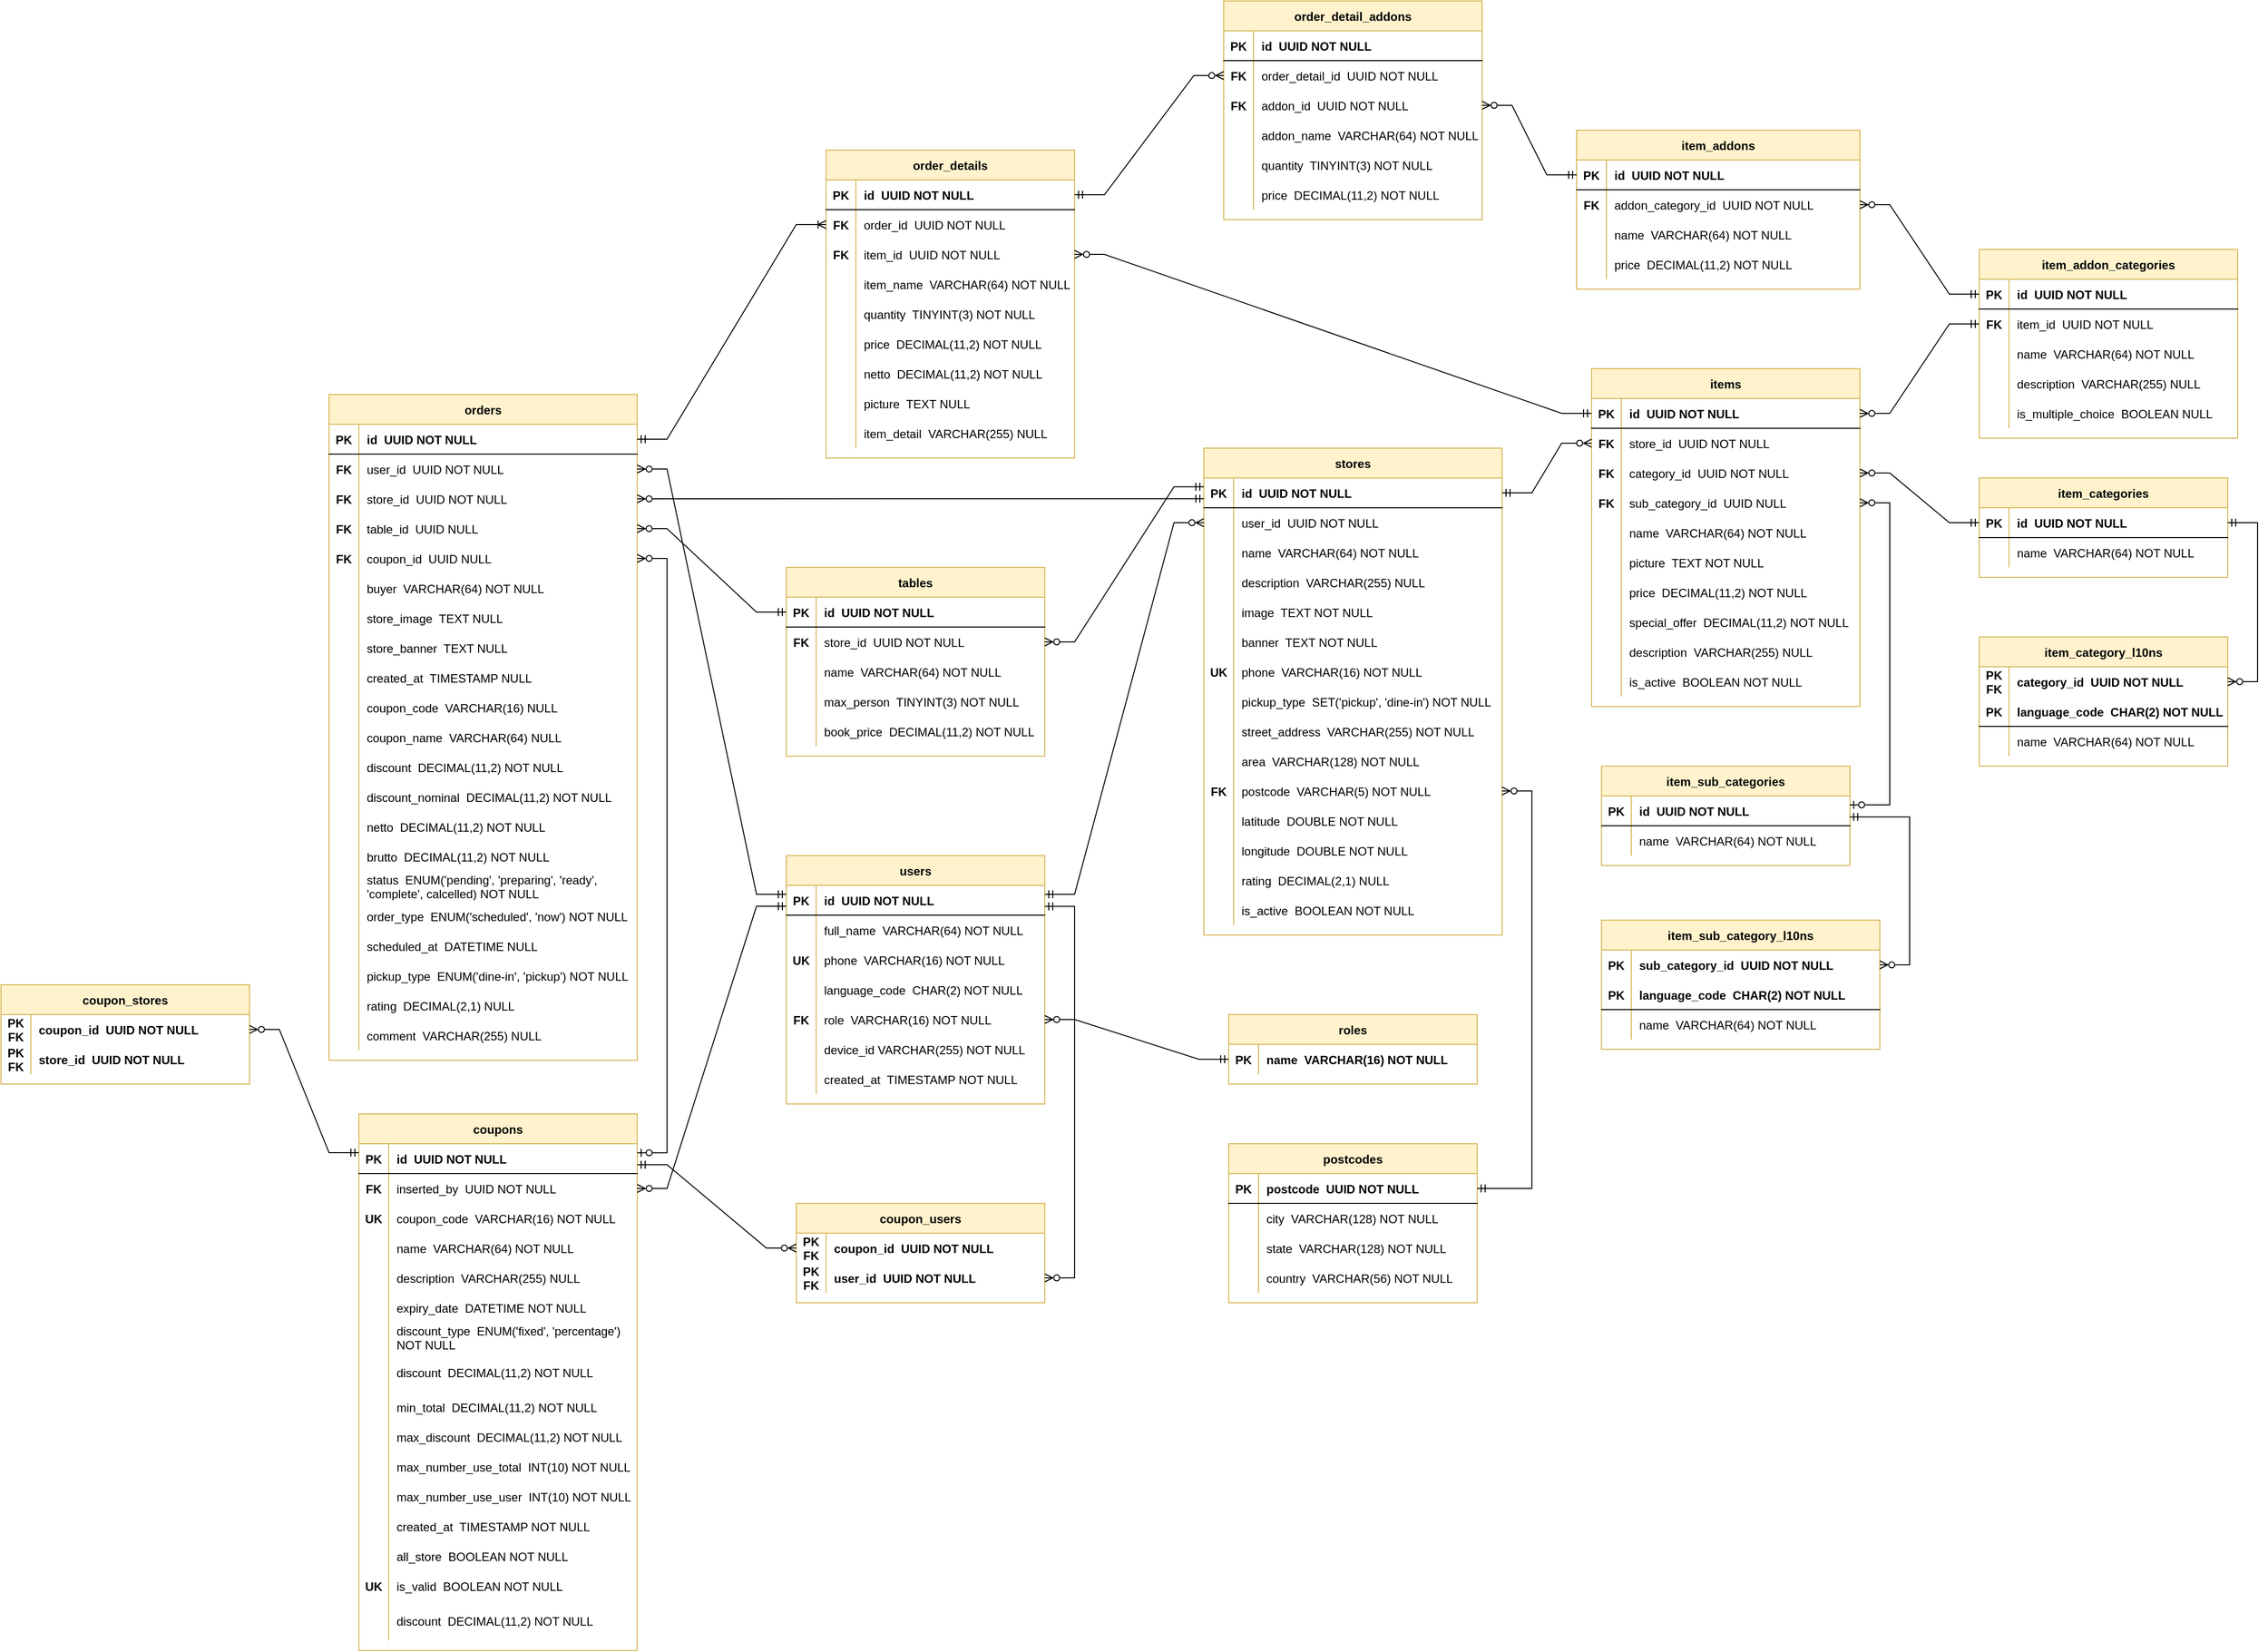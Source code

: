 <mxfile version="17.4.5" type="device"><diagram id="R2lEEEUBdFMjLlhIrx00" name="Page-1"><mxGraphModel dx="4364" dy="2797" grid="1" gridSize="10" guides="1" tooltips="1" connect="1" arrows="1" fold="1" page="1" pageScale="1" pageWidth="850" pageHeight="1100" math="0" shadow="0" extFonts="Permanent Marker^https://fonts.googleapis.com/css?family=Permanent+Marker"><root><mxCell id="0"/><mxCell id="1" parent="0"/><mxCell id="YqA03sNZyJZMe6RY2Xyx-1" value="users" style="shape=table;startSize=30;container=1;collapsible=1;childLayout=tableLayout;fixedRows=1;rowLines=0;fontStyle=1;align=center;resizeLast=1;fillColor=#fff2cc;strokeColor=#d6b656;" parent="1" vertex="1"><mxGeometry x="-2530" y="-940" width="260" height="250" as="geometry"/></mxCell><mxCell id="YqA03sNZyJZMe6RY2Xyx-2" value="" style="shape=tableRow;horizontal=0;startSize=0;swimlaneHead=0;swimlaneBody=0;fillColor=none;collapsible=0;dropTarget=0;points=[[0,0.5],[1,0.5]];portConstraint=eastwest;top=0;left=0;right=0;bottom=1;" parent="YqA03sNZyJZMe6RY2Xyx-1" vertex="1"><mxGeometry y="30" width="260" height="30" as="geometry"/></mxCell><mxCell id="YqA03sNZyJZMe6RY2Xyx-3" value="PK" style="shape=partialRectangle;connectable=0;fillColor=none;top=0;left=0;bottom=0;right=0;fontStyle=1;overflow=hidden;" parent="YqA03sNZyJZMe6RY2Xyx-2" vertex="1"><mxGeometry width="30" height="30" as="geometry"><mxRectangle width="30" height="30" as="alternateBounds"/></mxGeometry></mxCell><mxCell id="YqA03sNZyJZMe6RY2Xyx-4" value="id  UUID NOT NULL" style="shape=partialRectangle;connectable=0;fillColor=none;top=0;left=0;bottom=0;right=0;align=left;spacingLeft=6;fontStyle=1;overflow=hidden;" parent="YqA03sNZyJZMe6RY2Xyx-2" vertex="1"><mxGeometry x="30" width="230" height="30" as="geometry"><mxRectangle width="230" height="30" as="alternateBounds"/></mxGeometry></mxCell><mxCell id="YqA03sNZyJZMe6RY2Xyx-5" value="" style="shape=tableRow;horizontal=0;startSize=0;swimlaneHead=0;swimlaneBody=0;fillColor=none;collapsible=0;dropTarget=0;points=[[0,0.5],[1,0.5]];portConstraint=eastwest;top=0;left=0;right=0;bottom=0;" parent="YqA03sNZyJZMe6RY2Xyx-1" vertex="1"><mxGeometry y="60" width="260" height="30" as="geometry"/></mxCell><mxCell id="YqA03sNZyJZMe6RY2Xyx-6" value="" style="shape=partialRectangle;connectable=0;fillColor=none;top=0;left=0;bottom=0;right=0;editable=1;overflow=hidden;" parent="YqA03sNZyJZMe6RY2Xyx-5" vertex="1"><mxGeometry width="30" height="30" as="geometry"><mxRectangle width="30" height="30" as="alternateBounds"/></mxGeometry></mxCell><mxCell id="YqA03sNZyJZMe6RY2Xyx-7" value="full_name  VARCHAR(64) NOT NULL" style="shape=partialRectangle;connectable=0;fillColor=none;top=0;left=0;bottom=0;right=0;align=left;spacingLeft=6;overflow=hidden;" parent="YqA03sNZyJZMe6RY2Xyx-5" vertex="1"><mxGeometry x="30" width="230" height="30" as="geometry"><mxRectangle width="230" height="30" as="alternateBounds"/></mxGeometry></mxCell><mxCell id="YqA03sNZyJZMe6RY2Xyx-8" value="" style="shape=tableRow;horizontal=0;startSize=0;swimlaneHead=0;swimlaneBody=0;fillColor=none;collapsible=0;dropTarget=0;points=[[0,0.5],[1,0.5]];portConstraint=eastwest;top=0;left=0;right=0;bottom=0;" parent="YqA03sNZyJZMe6RY2Xyx-1" vertex="1"><mxGeometry y="90" width="260" height="30" as="geometry"/></mxCell><mxCell id="YqA03sNZyJZMe6RY2Xyx-9" value="UK" style="shape=partialRectangle;connectable=0;fillColor=none;top=0;left=0;bottom=0;right=0;editable=1;overflow=hidden;fontStyle=1" parent="YqA03sNZyJZMe6RY2Xyx-8" vertex="1"><mxGeometry width="30" height="30" as="geometry"><mxRectangle width="30" height="30" as="alternateBounds"/></mxGeometry></mxCell><mxCell id="YqA03sNZyJZMe6RY2Xyx-10" value="phone  VARCHAR(16) NOT NULL" style="shape=partialRectangle;connectable=0;fillColor=none;top=0;left=0;bottom=0;right=0;align=left;spacingLeft=6;overflow=hidden;" parent="YqA03sNZyJZMe6RY2Xyx-8" vertex="1"><mxGeometry x="30" width="230" height="30" as="geometry"><mxRectangle width="230" height="30" as="alternateBounds"/></mxGeometry></mxCell><mxCell id="YqA03sNZyJZMe6RY2Xyx-11" value="" style="shape=tableRow;horizontal=0;startSize=0;swimlaneHead=0;swimlaneBody=0;fillColor=none;collapsible=0;dropTarget=0;points=[[0,0.5],[1,0.5]];portConstraint=eastwest;top=0;left=0;right=0;bottom=0;" parent="YqA03sNZyJZMe6RY2Xyx-1" vertex="1"><mxGeometry y="120" width="260" height="30" as="geometry"/></mxCell><mxCell id="YqA03sNZyJZMe6RY2Xyx-12" value="" style="shape=partialRectangle;connectable=0;fillColor=none;top=0;left=0;bottom=0;right=0;editable=1;overflow=hidden;" parent="YqA03sNZyJZMe6RY2Xyx-11" vertex="1"><mxGeometry width="30" height="30" as="geometry"><mxRectangle width="30" height="30" as="alternateBounds"/></mxGeometry></mxCell><mxCell id="YqA03sNZyJZMe6RY2Xyx-13" value="language_code  CHAR(2) NOT NULL" style="shape=partialRectangle;connectable=0;fillColor=none;top=0;left=0;bottom=0;right=0;align=left;spacingLeft=6;overflow=hidden;" parent="YqA03sNZyJZMe6RY2Xyx-11" vertex="1"><mxGeometry x="30" width="230" height="30" as="geometry"><mxRectangle width="230" height="30" as="alternateBounds"/></mxGeometry></mxCell><mxCell id="ns4acR13_IrKh47WQCOP-7" value="" style="shape=tableRow;horizontal=0;startSize=0;swimlaneHead=0;swimlaneBody=0;fillColor=none;collapsible=0;dropTarget=0;points=[[0,0.5],[1,0.5]];portConstraint=eastwest;top=0;left=0;right=0;bottom=0;" parent="YqA03sNZyJZMe6RY2Xyx-1" vertex="1"><mxGeometry y="150" width="260" height="30" as="geometry"/></mxCell><mxCell id="ns4acR13_IrKh47WQCOP-8" value="FK" style="shape=partialRectangle;connectable=0;fillColor=none;top=0;left=0;bottom=0;right=0;editable=1;overflow=hidden;fontStyle=1" parent="ns4acR13_IrKh47WQCOP-7" vertex="1"><mxGeometry width="30" height="30" as="geometry"><mxRectangle width="30" height="30" as="alternateBounds"/></mxGeometry></mxCell><mxCell id="ns4acR13_IrKh47WQCOP-9" value="role  VARCHAR(16) NOT NULL" style="shape=partialRectangle;connectable=0;fillColor=none;top=0;left=0;bottom=0;right=0;align=left;spacingLeft=6;overflow=hidden;" parent="ns4acR13_IrKh47WQCOP-7" vertex="1"><mxGeometry x="30" width="230" height="30" as="geometry"><mxRectangle width="230" height="30" as="alternateBounds"/></mxGeometry></mxCell><mxCell id="YqA03sNZyJZMe6RY2Xyx-14" value="" style="shape=tableRow;horizontal=0;startSize=0;swimlaneHead=0;swimlaneBody=0;fillColor=none;collapsible=0;dropTarget=0;points=[[0,0.5],[1,0.5]];portConstraint=eastwest;top=0;left=0;right=0;bottom=0;" parent="YqA03sNZyJZMe6RY2Xyx-1" vertex="1"><mxGeometry y="180" width="260" height="30" as="geometry"/></mxCell><mxCell id="YqA03sNZyJZMe6RY2Xyx-15" value="" style="shape=partialRectangle;connectable=0;fillColor=none;top=0;left=0;bottom=0;right=0;editable=1;overflow=hidden;" parent="YqA03sNZyJZMe6RY2Xyx-14" vertex="1"><mxGeometry width="30" height="30" as="geometry"><mxRectangle width="30" height="30" as="alternateBounds"/></mxGeometry></mxCell><mxCell id="YqA03sNZyJZMe6RY2Xyx-16" value="device_id VARCHAR(255) NOT NULL" style="shape=partialRectangle;connectable=0;fillColor=none;top=0;left=0;bottom=0;right=0;align=left;spacingLeft=6;overflow=hidden;" parent="YqA03sNZyJZMe6RY2Xyx-14" vertex="1"><mxGeometry x="30" width="230" height="30" as="geometry"><mxRectangle width="230" height="30" as="alternateBounds"/></mxGeometry></mxCell><mxCell id="dCV9MlbMUkNPLuWNT8ty-1" value="" style="shape=tableRow;horizontal=0;startSize=0;swimlaneHead=0;swimlaneBody=0;fillColor=none;collapsible=0;dropTarget=0;points=[[0,0.5],[1,0.5]];portConstraint=eastwest;top=0;left=0;right=0;bottom=0;" vertex="1" parent="YqA03sNZyJZMe6RY2Xyx-1"><mxGeometry y="210" width="260" height="30" as="geometry"/></mxCell><mxCell id="dCV9MlbMUkNPLuWNT8ty-2" value="" style="shape=partialRectangle;connectable=0;fillColor=none;top=0;left=0;bottom=0;right=0;editable=1;overflow=hidden;" vertex="1" parent="dCV9MlbMUkNPLuWNT8ty-1"><mxGeometry width="30" height="30" as="geometry"><mxRectangle width="30" height="30" as="alternateBounds"/></mxGeometry></mxCell><mxCell id="dCV9MlbMUkNPLuWNT8ty-3" value="created_at  TIMESTAMP NOT NULL" style="shape=partialRectangle;connectable=0;fillColor=none;top=0;left=0;bottom=0;right=0;align=left;spacingLeft=6;overflow=hidden;" vertex="1" parent="dCV9MlbMUkNPLuWNT8ty-1"><mxGeometry x="30" width="230" height="30" as="geometry"><mxRectangle width="230" height="30" as="alternateBounds"/></mxGeometry></mxCell><mxCell id="YqA03sNZyJZMe6RY2Xyx-20" value="stores" style="shape=table;startSize=30;container=1;collapsible=1;childLayout=tableLayout;fixedRows=1;rowLines=0;fontStyle=1;align=center;resizeLast=1;fillColor=#fff2cc;strokeColor=#d6b656;" parent="1" vertex="1"><mxGeometry x="-2110" y="-1350" width="300" height="490" as="geometry"/></mxCell><mxCell id="YqA03sNZyJZMe6RY2Xyx-21" value="" style="shape=tableRow;horizontal=0;startSize=0;swimlaneHead=0;swimlaneBody=0;fillColor=none;collapsible=0;dropTarget=0;points=[[0,0.5],[1,0.5]];portConstraint=eastwest;top=0;left=0;right=0;bottom=1;fontStyle=0" parent="YqA03sNZyJZMe6RY2Xyx-20" vertex="1"><mxGeometry y="30" width="300" height="30" as="geometry"/></mxCell><mxCell id="YqA03sNZyJZMe6RY2Xyx-22" value="PK" style="shape=partialRectangle;connectable=0;fillColor=none;top=0;left=0;bottom=0;right=0;fontStyle=1;overflow=hidden;" parent="YqA03sNZyJZMe6RY2Xyx-21" vertex="1"><mxGeometry width="30" height="30" as="geometry"><mxRectangle width="30" height="30" as="alternateBounds"/></mxGeometry></mxCell><mxCell id="YqA03sNZyJZMe6RY2Xyx-23" value="id  UUID NOT NULL" style="shape=partialRectangle;connectable=0;fillColor=none;top=0;left=0;bottom=0;right=0;align=left;spacingLeft=6;fontStyle=1;overflow=hidden;" parent="YqA03sNZyJZMe6RY2Xyx-21" vertex="1"><mxGeometry x="30" width="270" height="30" as="geometry"><mxRectangle width="270" height="30" as="alternateBounds"/></mxGeometry></mxCell><mxCell id="YqA03sNZyJZMe6RY2Xyx-27" value="" style="shape=tableRow;horizontal=0;startSize=0;swimlaneHead=0;swimlaneBody=0;fillColor=none;collapsible=0;dropTarget=0;points=[[0,0.5],[1,0.5]];portConstraint=eastwest;top=0;left=0;right=0;bottom=0;" parent="YqA03sNZyJZMe6RY2Xyx-20" vertex="1"><mxGeometry y="60" width="300" height="30" as="geometry"/></mxCell><mxCell id="YqA03sNZyJZMe6RY2Xyx-28" value="" style="shape=partialRectangle;connectable=0;fillColor=none;top=0;left=0;bottom=0;right=0;editable=1;overflow=hidden;fontStyle=1" parent="YqA03sNZyJZMe6RY2Xyx-27" vertex="1"><mxGeometry width="30" height="30" as="geometry"><mxRectangle width="30" height="30" as="alternateBounds"/></mxGeometry></mxCell><mxCell id="YqA03sNZyJZMe6RY2Xyx-29" value="user_id  UUID NOT NULL" style="shape=partialRectangle;connectable=0;fillColor=none;top=0;left=0;bottom=0;right=0;align=left;spacingLeft=6;overflow=hidden;" parent="YqA03sNZyJZMe6RY2Xyx-27" vertex="1"><mxGeometry x="30" width="270" height="30" as="geometry"><mxRectangle width="270" height="30" as="alternateBounds"/></mxGeometry></mxCell><mxCell id="ns4acR13_IrKh47WQCOP-2" value="" style="shape=tableRow;horizontal=0;startSize=0;swimlaneHead=0;swimlaneBody=0;fillColor=none;collapsible=0;dropTarget=0;points=[[0,0.5],[1,0.5]];portConstraint=eastwest;top=0;left=0;right=0;bottom=0;" parent="YqA03sNZyJZMe6RY2Xyx-20" vertex="1"><mxGeometry y="90" width="300" height="30" as="geometry"/></mxCell><mxCell id="ns4acR13_IrKh47WQCOP-3" value="" style="shape=partialRectangle;connectable=0;fillColor=none;top=0;left=0;bottom=0;right=0;editable=1;overflow=hidden;" parent="ns4acR13_IrKh47WQCOP-2" vertex="1"><mxGeometry width="30" height="30" as="geometry"><mxRectangle width="30" height="30" as="alternateBounds"/></mxGeometry></mxCell><mxCell id="ns4acR13_IrKh47WQCOP-4" value="name  VARCHAR(64) NOT NULL" style="shape=partialRectangle;connectable=0;fillColor=none;top=0;left=0;bottom=0;right=0;align=left;spacingLeft=6;overflow=hidden;" parent="ns4acR13_IrKh47WQCOP-2" vertex="1"><mxGeometry x="30" width="270" height="30" as="geometry"><mxRectangle width="270" height="30" as="alternateBounds"/></mxGeometry></mxCell><mxCell id="YqA03sNZyJZMe6RY2Xyx-30" value="" style="shape=tableRow;horizontal=0;startSize=0;swimlaneHead=0;swimlaneBody=0;fillColor=none;collapsible=0;dropTarget=0;points=[[0,0.5],[1,0.5]];portConstraint=eastwest;top=0;left=0;right=0;bottom=0;" parent="YqA03sNZyJZMe6RY2Xyx-20" vertex="1"><mxGeometry y="120" width="300" height="30" as="geometry"/></mxCell><mxCell id="YqA03sNZyJZMe6RY2Xyx-31" value="" style="shape=partialRectangle;connectable=0;fillColor=none;top=0;left=0;bottom=0;right=0;editable=1;overflow=hidden;" parent="YqA03sNZyJZMe6RY2Xyx-30" vertex="1"><mxGeometry width="30" height="30" as="geometry"><mxRectangle width="30" height="30" as="alternateBounds"/></mxGeometry></mxCell><mxCell id="YqA03sNZyJZMe6RY2Xyx-32" value="description  VARCHAR(255) NULL" style="shape=partialRectangle;connectable=0;fillColor=none;top=0;left=0;bottom=0;right=0;align=left;spacingLeft=6;overflow=hidden;" parent="YqA03sNZyJZMe6RY2Xyx-30" vertex="1"><mxGeometry x="30" width="270" height="30" as="geometry"><mxRectangle width="270" height="30" as="alternateBounds"/></mxGeometry></mxCell><mxCell id="YqA03sNZyJZMe6RY2Xyx-63" value="" style="shape=tableRow;horizontal=0;startSize=0;swimlaneHead=0;swimlaneBody=0;fillColor=none;collapsible=0;dropTarget=0;points=[[0,0.5],[1,0.5]];portConstraint=eastwest;top=0;left=0;right=0;bottom=0;" parent="YqA03sNZyJZMe6RY2Xyx-20" vertex="1"><mxGeometry y="150" width="300" height="30" as="geometry"/></mxCell><mxCell id="YqA03sNZyJZMe6RY2Xyx-64" value="" style="shape=partialRectangle;connectable=0;fillColor=none;top=0;left=0;bottom=0;right=0;editable=1;overflow=hidden;" parent="YqA03sNZyJZMe6RY2Xyx-63" vertex="1"><mxGeometry width="30" height="30" as="geometry"><mxRectangle width="30" height="30" as="alternateBounds"/></mxGeometry></mxCell><mxCell id="YqA03sNZyJZMe6RY2Xyx-65" value="image  TEXT NOT NULL" style="shape=partialRectangle;connectable=0;fillColor=none;top=0;left=0;bottom=0;right=0;align=left;spacingLeft=6;overflow=hidden;" parent="YqA03sNZyJZMe6RY2Xyx-63" vertex="1"><mxGeometry x="30" width="270" height="30" as="geometry"><mxRectangle width="270" height="30" as="alternateBounds"/></mxGeometry></mxCell><mxCell id="YqA03sNZyJZMe6RY2Xyx-66" value="" style="shape=tableRow;horizontal=0;startSize=0;swimlaneHead=0;swimlaneBody=0;fillColor=none;collapsible=0;dropTarget=0;points=[[0,0.5],[1,0.5]];portConstraint=eastwest;top=0;left=0;right=0;bottom=0;" parent="YqA03sNZyJZMe6RY2Xyx-20" vertex="1"><mxGeometry y="180" width="300" height="30" as="geometry"/></mxCell><mxCell id="YqA03sNZyJZMe6RY2Xyx-67" value="" style="shape=partialRectangle;connectable=0;fillColor=none;top=0;left=0;bottom=0;right=0;editable=1;overflow=hidden;" parent="YqA03sNZyJZMe6RY2Xyx-66" vertex="1"><mxGeometry width="30" height="30" as="geometry"><mxRectangle width="30" height="30" as="alternateBounds"/></mxGeometry></mxCell><mxCell id="YqA03sNZyJZMe6RY2Xyx-68" value="banner  TEXT NOT NULL" style="shape=partialRectangle;connectable=0;fillColor=none;top=0;left=0;bottom=0;right=0;align=left;spacingLeft=6;overflow=hidden;" parent="YqA03sNZyJZMe6RY2Xyx-66" vertex="1"><mxGeometry x="30" width="270" height="30" as="geometry"><mxRectangle width="270" height="30" as="alternateBounds"/></mxGeometry></mxCell><mxCell id="YqA03sNZyJZMe6RY2Xyx-36" value="" style="shape=tableRow;horizontal=0;startSize=0;swimlaneHead=0;swimlaneBody=0;fillColor=none;collapsible=0;dropTarget=0;points=[[0,0.5],[1,0.5]];portConstraint=eastwest;top=0;left=0;right=0;bottom=0;" parent="YqA03sNZyJZMe6RY2Xyx-20" vertex="1"><mxGeometry y="210" width="300" height="30" as="geometry"/></mxCell><mxCell id="YqA03sNZyJZMe6RY2Xyx-37" value="UK" style="shape=partialRectangle;connectable=0;fillColor=none;top=0;left=0;bottom=0;right=0;editable=1;overflow=hidden;fontStyle=1" parent="YqA03sNZyJZMe6RY2Xyx-36" vertex="1"><mxGeometry width="30" height="30" as="geometry"><mxRectangle width="30" height="30" as="alternateBounds"/></mxGeometry></mxCell><mxCell id="YqA03sNZyJZMe6RY2Xyx-38" value="phone  VARCHAR(16) NOT NULL" style="shape=partialRectangle;connectable=0;fillColor=none;top=0;left=0;bottom=0;right=0;align=left;spacingLeft=6;overflow=hidden;" parent="YqA03sNZyJZMe6RY2Xyx-36" vertex="1"><mxGeometry x="30" width="270" height="30" as="geometry"><mxRectangle width="270" height="30" as="alternateBounds"/></mxGeometry></mxCell><mxCell id="YqA03sNZyJZMe6RY2Xyx-253" value="" style="shape=tableRow;horizontal=0;startSize=0;swimlaneHead=0;swimlaneBody=0;fillColor=none;collapsible=0;dropTarget=0;points=[[0,0.5],[1,0.5]];portConstraint=eastwest;top=0;left=0;right=0;bottom=0;" parent="YqA03sNZyJZMe6RY2Xyx-20" vertex="1"><mxGeometry y="240" width="300" height="30" as="geometry"/></mxCell><mxCell id="YqA03sNZyJZMe6RY2Xyx-254" value="" style="shape=partialRectangle;connectable=0;fillColor=none;top=0;left=0;bottom=0;right=0;editable=1;overflow=hidden;" parent="YqA03sNZyJZMe6RY2Xyx-253" vertex="1"><mxGeometry width="30" height="30" as="geometry"><mxRectangle width="30" height="30" as="alternateBounds"/></mxGeometry></mxCell><mxCell id="YqA03sNZyJZMe6RY2Xyx-255" value="pickup_type  SET('pickup', 'dine-in') NOT NULL" style="shape=partialRectangle;connectable=0;fillColor=none;top=0;left=0;bottom=0;right=0;align=left;spacingLeft=6;overflow=hidden;" parent="YqA03sNZyJZMe6RY2Xyx-253" vertex="1"><mxGeometry x="30" width="270" height="30" as="geometry"><mxRectangle width="270" height="30" as="alternateBounds"/></mxGeometry></mxCell><mxCell id="YqA03sNZyJZMe6RY2Xyx-33" value="" style="shape=tableRow;horizontal=0;startSize=0;swimlaneHead=0;swimlaneBody=0;fillColor=none;collapsible=0;dropTarget=0;points=[[0,0.5],[1,0.5]];portConstraint=eastwest;top=0;left=0;right=0;bottom=0;" parent="YqA03sNZyJZMe6RY2Xyx-20" vertex="1"><mxGeometry y="270" width="300" height="30" as="geometry"/></mxCell><mxCell id="YqA03sNZyJZMe6RY2Xyx-34" value="" style="shape=partialRectangle;connectable=0;fillColor=none;top=0;left=0;bottom=0;right=0;editable=1;overflow=hidden;" parent="YqA03sNZyJZMe6RY2Xyx-33" vertex="1"><mxGeometry width="30" height="30" as="geometry"><mxRectangle width="30" height="30" as="alternateBounds"/></mxGeometry></mxCell><mxCell id="YqA03sNZyJZMe6RY2Xyx-35" value="street_address  VARCHAR(255) NOT NULL" style="shape=partialRectangle;connectable=0;fillColor=none;top=0;left=0;bottom=0;right=0;align=left;spacingLeft=6;overflow=hidden;" parent="YqA03sNZyJZMe6RY2Xyx-33" vertex="1"><mxGeometry x="30" width="270" height="30" as="geometry"><mxRectangle width="270" height="30" as="alternateBounds"/></mxGeometry></mxCell><mxCell id="YqA03sNZyJZMe6RY2Xyx-51" value="" style="shape=tableRow;horizontal=0;startSize=0;swimlaneHead=0;swimlaneBody=0;fillColor=none;collapsible=0;dropTarget=0;points=[[0,0.5],[1,0.5]];portConstraint=eastwest;top=0;left=0;right=0;bottom=0;" parent="YqA03sNZyJZMe6RY2Xyx-20" vertex="1"><mxGeometry y="300" width="300" height="30" as="geometry"/></mxCell><mxCell id="YqA03sNZyJZMe6RY2Xyx-52" value="" style="shape=partialRectangle;connectable=0;fillColor=none;top=0;left=0;bottom=0;right=0;editable=1;overflow=hidden;" parent="YqA03sNZyJZMe6RY2Xyx-51" vertex="1"><mxGeometry width="30" height="30" as="geometry"><mxRectangle width="30" height="30" as="alternateBounds"/></mxGeometry></mxCell><mxCell id="YqA03sNZyJZMe6RY2Xyx-53" value="area  VARCHAR(128) NOT NULL" style="shape=partialRectangle;connectable=0;fillColor=none;top=0;left=0;bottom=0;right=0;align=left;spacingLeft=6;overflow=hidden;" parent="YqA03sNZyJZMe6RY2Xyx-51" vertex="1"><mxGeometry x="30" width="270" height="30" as="geometry"><mxRectangle width="270" height="30" as="alternateBounds"/></mxGeometry></mxCell><mxCell id="YqA03sNZyJZMe6RY2Xyx-54" value="" style="shape=tableRow;horizontal=0;startSize=0;swimlaneHead=0;swimlaneBody=0;fillColor=none;collapsible=0;dropTarget=0;points=[[0,0.5],[1,0.5]];portConstraint=eastwest;top=0;left=0;right=0;bottom=0;" parent="YqA03sNZyJZMe6RY2Xyx-20" vertex="1"><mxGeometry y="330" width="300" height="30" as="geometry"/></mxCell><mxCell id="YqA03sNZyJZMe6RY2Xyx-55" value="FK" style="shape=partialRectangle;connectable=0;fillColor=none;top=0;left=0;bottom=0;right=0;editable=1;overflow=hidden;fontStyle=1" parent="YqA03sNZyJZMe6RY2Xyx-54" vertex="1"><mxGeometry width="30" height="30" as="geometry"><mxRectangle width="30" height="30" as="alternateBounds"/></mxGeometry></mxCell><mxCell id="YqA03sNZyJZMe6RY2Xyx-56" value="postcode  VARCHAR(5) NOT NULL" style="shape=partialRectangle;connectable=0;fillColor=none;top=0;left=0;bottom=0;right=0;align=left;spacingLeft=6;overflow=hidden;" parent="YqA03sNZyJZMe6RY2Xyx-54" vertex="1"><mxGeometry x="30" width="270" height="30" as="geometry"><mxRectangle width="270" height="30" as="alternateBounds"/></mxGeometry></mxCell><mxCell id="YqA03sNZyJZMe6RY2Xyx-57" value="" style="shape=tableRow;horizontal=0;startSize=0;swimlaneHead=0;swimlaneBody=0;fillColor=none;collapsible=0;dropTarget=0;points=[[0,0.5],[1,0.5]];portConstraint=eastwest;top=0;left=0;right=0;bottom=0;" parent="YqA03sNZyJZMe6RY2Xyx-20" vertex="1"><mxGeometry y="360" width="300" height="30" as="geometry"/></mxCell><mxCell id="YqA03sNZyJZMe6RY2Xyx-58" value="" style="shape=partialRectangle;connectable=0;fillColor=none;top=0;left=0;bottom=0;right=0;editable=1;overflow=hidden;" parent="YqA03sNZyJZMe6RY2Xyx-57" vertex="1"><mxGeometry width="30" height="30" as="geometry"><mxRectangle width="30" height="30" as="alternateBounds"/></mxGeometry></mxCell><mxCell id="YqA03sNZyJZMe6RY2Xyx-59" value="latitude  DOUBLE NOT NULL" style="shape=partialRectangle;connectable=0;fillColor=none;top=0;left=0;bottom=0;right=0;align=left;spacingLeft=6;overflow=hidden;" parent="YqA03sNZyJZMe6RY2Xyx-57" vertex="1"><mxGeometry x="30" width="270" height="30" as="geometry"><mxRectangle width="270" height="30" as="alternateBounds"/></mxGeometry></mxCell><mxCell id="YqA03sNZyJZMe6RY2Xyx-60" value="" style="shape=tableRow;horizontal=0;startSize=0;swimlaneHead=0;swimlaneBody=0;fillColor=none;collapsible=0;dropTarget=0;points=[[0,0.5],[1,0.5]];portConstraint=eastwest;top=0;left=0;right=0;bottom=0;" parent="YqA03sNZyJZMe6RY2Xyx-20" vertex="1"><mxGeometry y="390" width="300" height="30" as="geometry"/></mxCell><mxCell id="YqA03sNZyJZMe6RY2Xyx-61" value="" style="shape=partialRectangle;connectable=0;fillColor=none;top=0;left=0;bottom=0;right=0;editable=1;overflow=hidden;" parent="YqA03sNZyJZMe6RY2Xyx-60" vertex="1"><mxGeometry width="30" height="30" as="geometry"><mxRectangle width="30" height="30" as="alternateBounds"/></mxGeometry></mxCell><mxCell id="YqA03sNZyJZMe6RY2Xyx-62" value="longitude  DOUBLE NOT NULL" style="shape=partialRectangle;connectable=0;fillColor=none;top=0;left=0;bottom=0;right=0;align=left;spacingLeft=6;overflow=hidden;" parent="YqA03sNZyJZMe6RY2Xyx-60" vertex="1"><mxGeometry x="30" width="270" height="30" as="geometry"><mxRectangle width="270" height="30" as="alternateBounds"/></mxGeometry></mxCell><mxCell id="YqA03sNZyJZMe6RY2Xyx-69" value="" style="shape=tableRow;horizontal=0;startSize=0;swimlaneHead=0;swimlaneBody=0;fillColor=none;collapsible=0;dropTarget=0;points=[[0,0.5],[1,0.5]];portConstraint=eastwest;top=0;left=0;right=0;bottom=0;" parent="YqA03sNZyJZMe6RY2Xyx-20" vertex="1"><mxGeometry y="420" width="300" height="30" as="geometry"/></mxCell><mxCell id="YqA03sNZyJZMe6RY2Xyx-70" value="" style="shape=partialRectangle;connectable=0;fillColor=none;top=0;left=0;bottom=0;right=0;editable=1;overflow=hidden;" parent="YqA03sNZyJZMe6RY2Xyx-69" vertex="1"><mxGeometry width="30" height="30" as="geometry"><mxRectangle width="30" height="30" as="alternateBounds"/></mxGeometry></mxCell><mxCell id="YqA03sNZyJZMe6RY2Xyx-71" value="rating  DECIMAL(2,1) NULL" style="shape=partialRectangle;connectable=0;fillColor=none;top=0;left=0;bottom=0;right=0;align=left;spacingLeft=6;overflow=hidden;" parent="YqA03sNZyJZMe6RY2Xyx-69" vertex="1"><mxGeometry x="30" width="270" height="30" as="geometry"><mxRectangle width="270" height="30" as="alternateBounds"/></mxGeometry></mxCell><mxCell id="YqA03sNZyJZMe6RY2Xyx-72" value="" style="shape=tableRow;horizontal=0;startSize=0;swimlaneHead=0;swimlaneBody=0;fillColor=none;collapsible=0;dropTarget=0;points=[[0,0.5],[1,0.5]];portConstraint=eastwest;top=0;left=0;right=0;bottom=0;" parent="YqA03sNZyJZMe6RY2Xyx-20" vertex="1"><mxGeometry y="450" width="300" height="30" as="geometry"/></mxCell><mxCell id="YqA03sNZyJZMe6RY2Xyx-73" value="" style="shape=partialRectangle;connectable=0;fillColor=none;top=0;left=0;bottom=0;right=0;editable=1;overflow=hidden;" parent="YqA03sNZyJZMe6RY2Xyx-72" vertex="1"><mxGeometry width="30" height="30" as="geometry"><mxRectangle width="30" height="30" as="alternateBounds"/></mxGeometry></mxCell><mxCell id="YqA03sNZyJZMe6RY2Xyx-74" value="is_active  BOOLEAN NOT NULL" style="shape=partialRectangle;connectable=0;fillColor=none;top=0;left=0;bottom=0;right=0;align=left;spacingLeft=6;overflow=hidden;" parent="YqA03sNZyJZMe6RY2Xyx-72" vertex="1"><mxGeometry x="30" width="270" height="30" as="geometry"><mxRectangle width="270" height="30" as="alternateBounds"/></mxGeometry></mxCell><mxCell id="YqA03sNZyJZMe6RY2Xyx-75" value="items" style="shape=table;startSize=30;container=1;collapsible=1;childLayout=tableLayout;fixedRows=1;rowLines=0;fontStyle=1;align=center;resizeLast=1;fillColor=#fff2cc;strokeColor=#d6b656;" parent="1" vertex="1"><mxGeometry x="-1720" y="-1430" width="270" height="340" as="geometry"/></mxCell><mxCell id="YqA03sNZyJZMe6RY2Xyx-76" value="" style="shape=tableRow;horizontal=0;startSize=0;swimlaneHead=0;swimlaneBody=0;fillColor=none;collapsible=0;dropTarget=0;points=[[0,0.5],[1,0.5]];portConstraint=eastwest;top=0;left=0;right=0;bottom=1;" parent="YqA03sNZyJZMe6RY2Xyx-75" vertex="1"><mxGeometry y="30" width="270" height="30" as="geometry"/></mxCell><mxCell id="YqA03sNZyJZMe6RY2Xyx-77" value="PK" style="shape=partialRectangle;connectable=0;fillColor=none;top=0;left=0;bottom=0;right=0;fontStyle=1;overflow=hidden;" parent="YqA03sNZyJZMe6RY2Xyx-76" vertex="1"><mxGeometry width="30" height="30" as="geometry"><mxRectangle width="30" height="30" as="alternateBounds"/></mxGeometry></mxCell><mxCell id="YqA03sNZyJZMe6RY2Xyx-78" value="id  UUID NOT NULL" style="shape=partialRectangle;connectable=0;fillColor=none;top=0;left=0;bottom=0;right=0;align=left;spacingLeft=6;fontStyle=1;overflow=hidden;" parent="YqA03sNZyJZMe6RY2Xyx-76" vertex="1"><mxGeometry x="30" width="240" height="30" as="geometry"><mxRectangle width="240" height="30" as="alternateBounds"/></mxGeometry></mxCell><mxCell id="YqA03sNZyJZMe6RY2Xyx-79" value="" style="shape=tableRow;horizontal=0;startSize=0;swimlaneHead=0;swimlaneBody=0;fillColor=none;collapsible=0;dropTarget=0;points=[[0,0.5],[1,0.5]];portConstraint=eastwest;top=0;left=0;right=0;bottom=0;" parent="YqA03sNZyJZMe6RY2Xyx-75" vertex="1"><mxGeometry y="60" width="270" height="30" as="geometry"/></mxCell><mxCell id="YqA03sNZyJZMe6RY2Xyx-80" value="FK" style="shape=partialRectangle;connectable=0;fillColor=none;top=0;left=0;bottom=0;right=0;editable=1;overflow=hidden;fontStyle=1" parent="YqA03sNZyJZMe6RY2Xyx-79" vertex="1"><mxGeometry width="30" height="30" as="geometry"><mxRectangle width="30" height="30" as="alternateBounds"/></mxGeometry></mxCell><mxCell id="YqA03sNZyJZMe6RY2Xyx-81" value="store_id  UUID NOT NULL" style="shape=partialRectangle;connectable=0;fillColor=none;top=0;left=0;bottom=0;right=0;align=left;spacingLeft=6;overflow=hidden;" parent="YqA03sNZyJZMe6RY2Xyx-79" vertex="1"><mxGeometry x="30" width="240" height="30" as="geometry"><mxRectangle width="240" height="30" as="alternateBounds"/></mxGeometry></mxCell><mxCell id="YqA03sNZyJZMe6RY2Xyx-82" value="" style="shape=tableRow;horizontal=0;startSize=0;swimlaneHead=0;swimlaneBody=0;fillColor=none;collapsible=0;dropTarget=0;points=[[0,0.5],[1,0.5]];portConstraint=eastwest;top=0;left=0;right=0;bottom=0;" parent="YqA03sNZyJZMe6RY2Xyx-75" vertex="1"><mxGeometry y="90" width="270" height="30" as="geometry"/></mxCell><mxCell id="YqA03sNZyJZMe6RY2Xyx-83" value="FK" style="shape=partialRectangle;connectable=0;fillColor=none;top=0;left=0;bottom=0;right=0;editable=1;overflow=hidden;fontStyle=1" parent="YqA03sNZyJZMe6RY2Xyx-82" vertex="1"><mxGeometry width="30" height="30" as="geometry"><mxRectangle width="30" height="30" as="alternateBounds"/></mxGeometry></mxCell><mxCell id="YqA03sNZyJZMe6RY2Xyx-84" value="category_id  UUID NOT NULL" style="shape=partialRectangle;connectable=0;fillColor=none;top=0;left=0;bottom=0;right=0;align=left;spacingLeft=6;overflow=hidden;" parent="YqA03sNZyJZMe6RY2Xyx-82" vertex="1"><mxGeometry x="30" width="240" height="30" as="geometry"><mxRectangle width="240" height="30" as="alternateBounds"/></mxGeometry></mxCell><mxCell id="YqA03sNZyJZMe6RY2Xyx-85" value="" style="shape=tableRow;horizontal=0;startSize=0;swimlaneHead=0;swimlaneBody=0;fillColor=none;collapsible=0;dropTarget=0;points=[[0,0.5],[1,0.5]];portConstraint=eastwest;top=0;left=0;right=0;bottom=0;" parent="YqA03sNZyJZMe6RY2Xyx-75" vertex="1"><mxGeometry y="120" width="270" height="30" as="geometry"/></mxCell><mxCell id="YqA03sNZyJZMe6RY2Xyx-86" value="FK" style="shape=partialRectangle;connectable=0;fillColor=none;top=0;left=0;bottom=0;right=0;editable=1;overflow=hidden;fontStyle=1" parent="YqA03sNZyJZMe6RY2Xyx-85" vertex="1"><mxGeometry width="30" height="30" as="geometry"><mxRectangle width="30" height="30" as="alternateBounds"/></mxGeometry></mxCell><mxCell id="YqA03sNZyJZMe6RY2Xyx-87" value="sub_category_id  UUID NULL" style="shape=partialRectangle;connectable=0;fillColor=none;top=0;left=0;bottom=0;right=0;align=left;spacingLeft=6;overflow=hidden;" parent="YqA03sNZyJZMe6RY2Xyx-85" vertex="1"><mxGeometry x="30" width="240" height="30" as="geometry"><mxRectangle width="240" height="30" as="alternateBounds"/></mxGeometry></mxCell><mxCell id="YqA03sNZyJZMe6RY2Xyx-88" value="" style="shape=tableRow;horizontal=0;startSize=0;swimlaneHead=0;swimlaneBody=0;fillColor=none;collapsible=0;dropTarget=0;points=[[0,0.5],[1,0.5]];portConstraint=eastwest;top=0;left=0;right=0;bottom=0;" parent="YqA03sNZyJZMe6RY2Xyx-75" vertex="1"><mxGeometry y="150" width="270" height="30" as="geometry"/></mxCell><mxCell id="YqA03sNZyJZMe6RY2Xyx-89" value="" style="shape=partialRectangle;connectable=0;fillColor=none;top=0;left=0;bottom=0;right=0;editable=1;overflow=hidden;" parent="YqA03sNZyJZMe6RY2Xyx-88" vertex="1"><mxGeometry width="30" height="30" as="geometry"><mxRectangle width="30" height="30" as="alternateBounds"/></mxGeometry></mxCell><mxCell id="YqA03sNZyJZMe6RY2Xyx-90" value="name  VARCHAR(64) NOT NULL" style="shape=partialRectangle;connectable=0;fillColor=none;top=0;left=0;bottom=0;right=0;align=left;spacingLeft=6;overflow=hidden;" parent="YqA03sNZyJZMe6RY2Xyx-88" vertex="1"><mxGeometry x="30" width="240" height="30" as="geometry"><mxRectangle width="240" height="30" as="alternateBounds"/></mxGeometry></mxCell><mxCell id="YqA03sNZyJZMe6RY2Xyx-91" value="" style="shape=tableRow;horizontal=0;startSize=0;swimlaneHead=0;swimlaneBody=0;fillColor=none;collapsible=0;dropTarget=0;points=[[0,0.5],[1,0.5]];portConstraint=eastwest;top=0;left=0;right=0;bottom=0;" parent="YqA03sNZyJZMe6RY2Xyx-75" vertex="1"><mxGeometry y="180" width="270" height="30" as="geometry"/></mxCell><mxCell id="YqA03sNZyJZMe6RY2Xyx-92" value="" style="shape=partialRectangle;connectable=0;fillColor=none;top=0;left=0;bottom=0;right=0;editable=1;overflow=hidden;" parent="YqA03sNZyJZMe6RY2Xyx-91" vertex="1"><mxGeometry width="30" height="30" as="geometry"><mxRectangle width="30" height="30" as="alternateBounds"/></mxGeometry></mxCell><mxCell id="YqA03sNZyJZMe6RY2Xyx-93" value="picture  TEXT NOT NULL" style="shape=partialRectangle;connectable=0;fillColor=none;top=0;left=0;bottom=0;right=0;align=left;spacingLeft=6;overflow=hidden;" parent="YqA03sNZyJZMe6RY2Xyx-91" vertex="1"><mxGeometry x="30" width="240" height="30" as="geometry"><mxRectangle width="240" height="30" as="alternateBounds"/></mxGeometry></mxCell><mxCell id="YqA03sNZyJZMe6RY2Xyx-94" value="" style="shape=tableRow;horizontal=0;startSize=0;swimlaneHead=0;swimlaneBody=0;fillColor=none;collapsible=0;dropTarget=0;points=[[0,0.5],[1,0.5]];portConstraint=eastwest;top=0;left=0;right=0;bottom=0;" parent="YqA03sNZyJZMe6RY2Xyx-75" vertex="1"><mxGeometry y="210" width="270" height="30" as="geometry"/></mxCell><mxCell id="YqA03sNZyJZMe6RY2Xyx-95" value="" style="shape=partialRectangle;connectable=0;fillColor=none;top=0;left=0;bottom=0;right=0;editable=1;overflow=hidden;" parent="YqA03sNZyJZMe6RY2Xyx-94" vertex="1"><mxGeometry width="30" height="30" as="geometry"><mxRectangle width="30" height="30" as="alternateBounds"/></mxGeometry></mxCell><mxCell id="YqA03sNZyJZMe6RY2Xyx-96" value="price  DECIMAL(11,2) NOT NULL" style="shape=partialRectangle;connectable=0;fillColor=none;top=0;left=0;bottom=0;right=0;align=left;spacingLeft=6;overflow=hidden;" parent="YqA03sNZyJZMe6RY2Xyx-94" vertex="1"><mxGeometry x="30" width="240" height="30" as="geometry"><mxRectangle width="240" height="30" as="alternateBounds"/></mxGeometry></mxCell><mxCell id="YqA03sNZyJZMe6RY2Xyx-97" value="" style="shape=tableRow;horizontal=0;startSize=0;swimlaneHead=0;swimlaneBody=0;fillColor=none;collapsible=0;dropTarget=0;points=[[0,0.5],[1,0.5]];portConstraint=eastwest;top=0;left=0;right=0;bottom=0;" parent="YqA03sNZyJZMe6RY2Xyx-75" vertex="1"><mxGeometry y="240" width="270" height="30" as="geometry"/></mxCell><mxCell id="YqA03sNZyJZMe6RY2Xyx-98" value="" style="shape=partialRectangle;connectable=0;fillColor=none;top=0;left=0;bottom=0;right=0;editable=1;overflow=hidden;" parent="YqA03sNZyJZMe6RY2Xyx-97" vertex="1"><mxGeometry width="30" height="30" as="geometry"><mxRectangle width="30" height="30" as="alternateBounds"/></mxGeometry></mxCell><mxCell id="YqA03sNZyJZMe6RY2Xyx-99" value="special_offer  DECIMAL(11,2) NOT NULL" style="shape=partialRectangle;connectable=0;fillColor=none;top=0;left=0;bottom=0;right=0;align=left;spacingLeft=6;overflow=hidden;" parent="YqA03sNZyJZMe6RY2Xyx-97" vertex="1"><mxGeometry x="30" width="240" height="30" as="geometry"><mxRectangle width="240" height="30" as="alternateBounds"/></mxGeometry></mxCell><mxCell id="YqA03sNZyJZMe6RY2Xyx-100" value="" style="shape=tableRow;horizontal=0;startSize=0;swimlaneHead=0;swimlaneBody=0;fillColor=none;collapsible=0;dropTarget=0;points=[[0,0.5],[1,0.5]];portConstraint=eastwest;top=0;left=0;right=0;bottom=0;" parent="YqA03sNZyJZMe6RY2Xyx-75" vertex="1"><mxGeometry y="270" width="270" height="30" as="geometry"/></mxCell><mxCell id="YqA03sNZyJZMe6RY2Xyx-101" value="" style="shape=partialRectangle;connectable=0;fillColor=none;top=0;left=0;bottom=0;right=0;editable=1;overflow=hidden;" parent="YqA03sNZyJZMe6RY2Xyx-100" vertex="1"><mxGeometry width="30" height="30" as="geometry"><mxRectangle width="30" height="30" as="alternateBounds"/></mxGeometry></mxCell><mxCell id="YqA03sNZyJZMe6RY2Xyx-102" value="description  VARCHAR(255) NULL" style="shape=partialRectangle;connectable=0;fillColor=none;top=0;left=0;bottom=0;right=0;align=left;spacingLeft=6;overflow=hidden;" parent="YqA03sNZyJZMe6RY2Xyx-100" vertex="1"><mxGeometry x="30" width="240" height="30" as="geometry"><mxRectangle width="240" height="30" as="alternateBounds"/></mxGeometry></mxCell><mxCell id="YqA03sNZyJZMe6RY2Xyx-103" value="" style="shape=tableRow;horizontal=0;startSize=0;swimlaneHead=0;swimlaneBody=0;fillColor=none;collapsible=0;dropTarget=0;points=[[0,0.5],[1,0.5]];portConstraint=eastwest;top=0;left=0;right=0;bottom=0;" parent="YqA03sNZyJZMe6RY2Xyx-75" vertex="1"><mxGeometry y="300" width="270" height="30" as="geometry"/></mxCell><mxCell id="YqA03sNZyJZMe6RY2Xyx-104" value="" style="shape=partialRectangle;connectable=0;fillColor=none;top=0;left=0;bottom=0;right=0;editable=1;overflow=hidden;" parent="YqA03sNZyJZMe6RY2Xyx-103" vertex="1"><mxGeometry width="30" height="30" as="geometry"><mxRectangle width="30" height="30" as="alternateBounds"/></mxGeometry></mxCell><mxCell id="YqA03sNZyJZMe6RY2Xyx-105" value="is_active  BOOLEAN NOT NULL" style="shape=partialRectangle;connectable=0;fillColor=none;top=0;left=0;bottom=0;right=0;align=left;spacingLeft=6;overflow=hidden;" parent="YqA03sNZyJZMe6RY2Xyx-103" vertex="1"><mxGeometry x="30" width="240" height="30" as="geometry"><mxRectangle width="240" height="30" as="alternateBounds"/></mxGeometry></mxCell><mxCell id="YqA03sNZyJZMe6RY2Xyx-106" value="item_categories" style="shape=table;startSize=30;container=1;collapsible=1;childLayout=tableLayout;fixedRows=1;rowLines=0;fontStyle=1;align=center;resizeLast=1;fillColor=#fff2cc;strokeColor=#d6b656;" parent="1" vertex="1"><mxGeometry x="-1330" y="-1320" width="250" height="100" as="geometry"/></mxCell><mxCell id="YqA03sNZyJZMe6RY2Xyx-107" value="" style="shape=tableRow;horizontal=0;startSize=0;swimlaneHead=0;swimlaneBody=0;fillColor=none;collapsible=0;dropTarget=0;points=[[0,0.5],[1,0.5]];portConstraint=eastwest;top=0;left=0;right=0;bottom=1;" parent="YqA03sNZyJZMe6RY2Xyx-106" vertex="1"><mxGeometry y="30" width="250" height="30" as="geometry"/></mxCell><mxCell id="YqA03sNZyJZMe6RY2Xyx-108" value="PK" style="shape=partialRectangle;connectable=0;fillColor=none;top=0;left=0;bottom=0;right=0;fontStyle=1;overflow=hidden;" parent="YqA03sNZyJZMe6RY2Xyx-107" vertex="1"><mxGeometry width="30" height="30" as="geometry"><mxRectangle width="30" height="30" as="alternateBounds"/></mxGeometry></mxCell><mxCell id="YqA03sNZyJZMe6RY2Xyx-109" value="id  UUID NOT NULL" style="shape=partialRectangle;connectable=0;fillColor=none;top=0;left=0;bottom=0;right=0;align=left;spacingLeft=6;fontStyle=1;overflow=hidden;" parent="YqA03sNZyJZMe6RY2Xyx-107" vertex="1"><mxGeometry x="30" width="220" height="30" as="geometry"><mxRectangle width="220" height="30" as="alternateBounds"/></mxGeometry></mxCell><mxCell id="YqA03sNZyJZMe6RY2Xyx-110" value="" style="shape=tableRow;horizontal=0;startSize=0;swimlaneHead=0;swimlaneBody=0;fillColor=none;collapsible=0;dropTarget=0;points=[[0,0.5],[1,0.5]];portConstraint=eastwest;top=0;left=0;right=0;bottom=0;" parent="YqA03sNZyJZMe6RY2Xyx-106" vertex="1"><mxGeometry y="60" width="250" height="30" as="geometry"/></mxCell><mxCell id="YqA03sNZyJZMe6RY2Xyx-111" value="" style="shape=partialRectangle;connectable=0;fillColor=none;top=0;left=0;bottom=0;right=0;editable=1;overflow=hidden;fontStyle=1" parent="YqA03sNZyJZMe6RY2Xyx-110" vertex="1"><mxGeometry width="30" height="30" as="geometry"><mxRectangle width="30" height="30" as="alternateBounds"/></mxGeometry></mxCell><mxCell id="YqA03sNZyJZMe6RY2Xyx-112" value="name  VARCHAR(64) NOT NULL" style="shape=partialRectangle;connectable=0;fillColor=none;top=0;left=0;bottom=0;right=0;align=left;spacingLeft=6;overflow=hidden;" parent="YqA03sNZyJZMe6RY2Xyx-110" vertex="1"><mxGeometry x="30" width="220" height="30" as="geometry"><mxRectangle width="220" height="30" as="alternateBounds"/></mxGeometry></mxCell><mxCell id="YqA03sNZyJZMe6RY2Xyx-125" value="item_category_l10ns" style="shape=table;startSize=30;container=1;collapsible=1;childLayout=tableLayout;fixedRows=1;rowLines=0;fontStyle=1;align=center;resizeLast=1;fillColor=#fff2cc;strokeColor=#d6b656;" parent="1" vertex="1"><mxGeometry x="-1330" y="-1160" width="250" height="130" as="geometry"/></mxCell><mxCell id="YqA03sNZyJZMe6RY2Xyx-126" value="" style="shape=tableRow;horizontal=0;startSize=0;swimlaneHead=0;swimlaneBody=0;fillColor=none;collapsible=0;dropTarget=0;points=[[0,0.5],[1,0.5]];portConstraint=eastwest;top=0;left=0;right=0;bottom=1;strokeColor=none;" parent="YqA03sNZyJZMe6RY2Xyx-125" vertex="1"><mxGeometry y="30" width="250" height="30" as="geometry"/></mxCell><mxCell id="YqA03sNZyJZMe6RY2Xyx-127" value="PK&#10;FK" style="shape=partialRectangle;connectable=0;fillColor=none;top=0;left=0;bottom=0;right=0;fontStyle=1;overflow=hidden;" parent="YqA03sNZyJZMe6RY2Xyx-126" vertex="1"><mxGeometry width="30" height="30" as="geometry"><mxRectangle width="30" height="30" as="alternateBounds"/></mxGeometry></mxCell><mxCell id="YqA03sNZyJZMe6RY2Xyx-128" value="category_id  UUID NOT NULL" style="shape=partialRectangle;connectable=0;fillColor=none;top=0;left=0;bottom=0;right=0;align=left;spacingLeft=6;fontStyle=1;overflow=hidden;" parent="YqA03sNZyJZMe6RY2Xyx-126" vertex="1"><mxGeometry x="30" width="220" height="30" as="geometry"><mxRectangle width="220" height="30" as="alternateBounds"/></mxGeometry></mxCell><mxCell id="YqA03sNZyJZMe6RY2Xyx-132" value="" style="shape=tableRow;horizontal=0;startSize=0;swimlaneHead=0;swimlaneBody=0;fillColor=none;collapsible=0;dropTarget=0;points=[[0,0.5],[1,0.5]];portConstraint=eastwest;top=0;left=0;right=0;bottom=1;" parent="YqA03sNZyJZMe6RY2Xyx-125" vertex="1"><mxGeometry y="60" width="250" height="30" as="geometry"/></mxCell><mxCell id="YqA03sNZyJZMe6RY2Xyx-133" value="PK" style="shape=partialRectangle;connectable=0;fillColor=none;top=0;left=0;bottom=0;right=0;fontStyle=1;overflow=hidden;" parent="YqA03sNZyJZMe6RY2Xyx-132" vertex="1"><mxGeometry width="30" height="30" as="geometry"><mxRectangle width="30" height="30" as="alternateBounds"/></mxGeometry></mxCell><mxCell id="YqA03sNZyJZMe6RY2Xyx-134" value="language_code  CHAR(2) NOT NULL" style="shape=partialRectangle;connectable=0;fillColor=none;top=0;left=0;bottom=0;right=0;align=left;spacingLeft=6;fontStyle=1;overflow=hidden;" parent="YqA03sNZyJZMe6RY2Xyx-132" vertex="1"><mxGeometry x="30" width="220" height="30" as="geometry"><mxRectangle width="220" height="30" as="alternateBounds"/></mxGeometry></mxCell><mxCell id="YqA03sNZyJZMe6RY2Xyx-129" value="" style="shape=tableRow;horizontal=0;startSize=0;swimlaneHead=0;swimlaneBody=0;fillColor=none;collapsible=0;dropTarget=0;points=[[0,0.5],[1,0.5]];portConstraint=eastwest;top=0;left=0;right=0;bottom=0;" parent="YqA03sNZyJZMe6RY2Xyx-125" vertex="1"><mxGeometry y="90" width="250" height="30" as="geometry"/></mxCell><mxCell id="YqA03sNZyJZMe6RY2Xyx-130" value="" style="shape=partialRectangle;connectable=0;fillColor=none;top=0;left=0;bottom=0;right=0;editable=1;overflow=hidden;fontStyle=1" parent="YqA03sNZyJZMe6RY2Xyx-129" vertex="1"><mxGeometry width="30" height="30" as="geometry"><mxRectangle width="30" height="30" as="alternateBounds"/></mxGeometry></mxCell><mxCell id="YqA03sNZyJZMe6RY2Xyx-131" value="name  VARCHAR(64) NOT NULL" style="shape=partialRectangle;connectable=0;fillColor=none;top=0;left=0;bottom=0;right=0;align=left;spacingLeft=6;overflow=hidden;" parent="YqA03sNZyJZMe6RY2Xyx-129" vertex="1"><mxGeometry x="30" width="220" height="30" as="geometry"><mxRectangle width="220" height="30" as="alternateBounds"/></mxGeometry></mxCell><mxCell id="YqA03sNZyJZMe6RY2Xyx-135" value="item_sub_categories" style="shape=table;startSize=30;container=1;collapsible=1;childLayout=tableLayout;fixedRows=1;rowLines=0;fontStyle=1;align=center;resizeLast=1;fillColor=#fff2cc;strokeColor=#d6b656;" parent="1" vertex="1"><mxGeometry x="-1710" y="-1030" width="250" height="100" as="geometry"/></mxCell><mxCell id="YqA03sNZyJZMe6RY2Xyx-136" value="" style="shape=tableRow;horizontal=0;startSize=0;swimlaneHead=0;swimlaneBody=0;fillColor=none;collapsible=0;dropTarget=0;points=[[0,0.5],[1,0.5]];portConstraint=eastwest;top=0;left=0;right=0;bottom=1;" parent="YqA03sNZyJZMe6RY2Xyx-135" vertex="1"><mxGeometry y="30" width="250" height="30" as="geometry"/></mxCell><mxCell id="YqA03sNZyJZMe6RY2Xyx-137" value="PK" style="shape=partialRectangle;connectable=0;fillColor=none;top=0;left=0;bottom=0;right=0;fontStyle=1;overflow=hidden;" parent="YqA03sNZyJZMe6RY2Xyx-136" vertex="1"><mxGeometry width="30" height="30" as="geometry"><mxRectangle width="30" height="30" as="alternateBounds"/></mxGeometry></mxCell><mxCell id="YqA03sNZyJZMe6RY2Xyx-138" value="id  UUID NOT NULL" style="shape=partialRectangle;connectable=0;fillColor=none;top=0;left=0;bottom=0;right=0;align=left;spacingLeft=6;fontStyle=1;overflow=hidden;" parent="YqA03sNZyJZMe6RY2Xyx-136" vertex="1"><mxGeometry x="30" width="220" height="30" as="geometry"><mxRectangle width="220" height="30" as="alternateBounds"/></mxGeometry></mxCell><mxCell id="YqA03sNZyJZMe6RY2Xyx-139" value="" style="shape=tableRow;horizontal=0;startSize=0;swimlaneHead=0;swimlaneBody=0;fillColor=none;collapsible=0;dropTarget=0;points=[[0,0.5],[1,0.5]];portConstraint=eastwest;top=0;left=0;right=0;bottom=0;" parent="YqA03sNZyJZMe6RY2Xyx-135" vertex="1"><mxGeometry y="60" width="250" height="30" as="geometry"/></mxCell><mxCell id="YqA03sNZyJZMe6RY2Xyx-140" value="" style="shape=partialRectangle;connectable=0;fillColor=none;top=0;left=0;bottom=0;right=0;editable=1;overflow=hidden;fontStyle=1" parent="YqA03sNZyJZMe6RY2Xyx-139" vertex="1"><mxGeometry width="30" height="30" as="geometry"><mxRectangle width="30" height="30" as="alternateBounds"/></mxGeometry></mxCell><mxCell id="YqA03sNZyJZMe6RY2Xyx-141" value="name  VARCHAR(64) NOT NULL" style="shape=partialRectangle;connectable=0;fillColor=none;top=0;left=0;bottom=0;right=0;align=left;spacingLeft=6;overflow=hidden;" parent="YqA03sNZyJZMe6RY2Xyx-139" vertex="1"><mxGeometry x="30" width="220" height="30" as="geometry"><mxRectangle width="220" height="30" as="alternateBounds"/></mxGeometry></mxCell><mxCell id="YqA03sNZyJZMe6RY2Xyx-142" value="item_sub_category_l10ns" style="shape=table;startSize=30;container=1;collapsible=1;childLayout=tableLayout;fixedRows=1;rowLines=0;fontStyle=1;align=center;resizeLast=1;fillColor=#fff2cc;strokeColor=#d6b656;" parent="1" vertex="1"><mxGeometry x="-1710" y="-875" width="280" height="130" as="geometry"/></mxCell><mxCell id="YqA03sNZyJZMe6RY2Xyx-143" value="" style="shape=tableRow;horizontal=0;startSize=0;swimlaneHead=0;swimlaneBody=0;fillColor=none;collapsible=0;dropTarget=0;points=[[0,0.5],[1,0.5]];portConstraint=eastwest;top=0;left=0;right=0;bottom=1;strokeColor=none;" parent="YqA03sNZyJZMe6RY2Xyx-142" vertex="1"><mxGeometry y="30" width="280" height="30" as="geometry"/></mxCell><mxCell id="YqA03sNZyJZMe6RY2Xyx-144" value="PK" style="shape=partialRectangle;connectable=0;fillColor=none;top=0;left=0;bottom=0;right=0;fontStyle=1;overflow=hidden;" parent="YqA03sNZyJZMe6RY2Xyx-143" vertex="1"><mxGeometry width="30" height="30" as="geometry"><mxRectangle width="30" height="30" as="alternateBounds"/></mxGeometry></mxCell><mxCell id="YqA03sNZyJZMe6RY2Xyx-145" value="sub_category_id  UUID NOT NULL" style="shape=partialRectangle;connectable=0;fillColor=none;top=0;left=0;bottom=0;right=0;align=left;spacingLeft=6;fontStyle=1;overflow=hidden;" parent="YqA03sNZyJZMe6RY2Xyx-143" vertex="1"><mxGeometry x="30" width="250" height="30" as="geometry"><mxRectangle width="250" height="30" as="alternateBounds"/></mxGeometry></mxCell><mxCell id="YqA03sNZyJZMe6RY2Xyx-146" value="" style="shape=tableRow;horizontal=0;startSize=0;swimlaneHead=0;swimlaneBody=0;fillColor=none;collapsible=0;dropTarget=0;points=[[0,0.5],[1,0.5]];portConstraint=eastwest;top=0;left=0;right=0;bottom=1;" parent="YqA03sNZyJZMe6RY2Xyx-142" vertex="1"><mxGeometry y="60" width="280" height="30" as="geometry"/></mxCell><mxCell id="YqA03sNZyJZMe6RY2Xyx-147" value="PK" style="shape=partialRectangle;connectable=0;fillColor=none;top=0;left=0;bottom=0;right=0;fontStyle=1;overflow=hidden;" parent="YqA03sNZyJZMe6RY2Xyx-146" vertex="1"><mxGeometry width="30" height="30" as="geometry"><mxRectangle width="30" height="30" as="alternateBounds"/></mxGeometry></mxCell><mxCell id="YqA03sNZyJZMe6RY2Xyx-148" value="language_code  CHAR(2) NOT NULL" style="shape=partialRectangle;connectable=0;fillColor=none;top=0;left=0;bottom=0;right=0;align=left;spacingLeft=6;fontStyle=1;overflow=hidden;" parent="YqA03sNZyJZMe6RY2Xyx-146" vertex="1"><mxGeometry x="30" width="250" height="30" as="geometry"><mxRectangle width="250" height="30" as="alternateBounds"/></mxGeometry></mxCell><mxCell id="YqA03sNZyJZMe6RY2Xyx-149" value="" style="shape=tableRow;horizontal=0;startSize=0;swimlaneHead=0;swimlaneBody=0;fillColor=none;collapsible=0;dropTarget=0;points=[[0,0.5],[1,0.5]];portConstraint=eastwest;top=0;left=0;right=0;bottom=0;" parent="YqA03sNZyJZMe6RY2Xyx-142" vertex="1"><mxGeometry y="90" width="280" height="30" as="geometry"/></mxCell><mxCell id="YqA03sNZyJZMe6RY2Xyx-150" value="" style="shape=partialRectangle;connectable=0;fillColor=none;top=0;left=0;bottom=0;right=0;editable=1;overflow=hidden;fontStyle=1" parent="YqA03sNZyJZMe6RY2Xyx-149" vertex="1"><mxGeometry width="30" height="30" as="geometry"><mxRectangle width="30" height="30" as="alternateBounds"/></mxGeometry></mxCell><mxCell id="YqA03sNZyJZMe6RY2Xyx-151" value="name  VARCHAR(64) NOT NULL" style="shape=partialRectangle;connectable=0;fillColor=none;top=0;left=0;bottom=0;right=0;align=left;spacingLeft=6;overflow=hidden;" parent="YqA03sNZyJZMe6RY2Xyx-149" vertex="1"><mxGeometry x="30" width="250" height="30" as="geometry"><mxRectangle width="250" height="30" as="alternateBounds"/></mxGeometry></mxCell><mxCell id="YqA03sNZyJZMe6RY2Xyx-152" value="item_addon_categories" style="shape=table;startSize=30;container=1;collapsible=1;childLayout=tableLayout;fixedRows=1;rowLines=0;fontStyle=1;align=center;resizeLast=1;fillColor=#fff2cc;strokeColor=#d6b656;" parent="1" vertex="1"><mxGeometry x="-1330" y="-1550" width="260" height="190" as="geometry"/></mxCell><mxCell id="YqA03sNZyJZMe6RY2Xyx-153" value="" style="shape=tableRow;horizontal=0;startSize=0;swimlaneHead=0;swimlaneBody=0;fillColor=none;collapsible=0;dropTarget=0;points=[[0,0.5],[1,0.5]];portConstraint=eastwest;top=0;left=0;right=0;bottom=1;" parent="YqA03sNZyJZMe6RY2Xyx-152" vertex="1"><mxGeometry y="30" width="260" height="30" as="geometry"/></mxCell><mxCell id="YqA03sNZyJZMe6RY2Xyx-154" value="PK" style="shape=partialRectangle;connectable=0;fillColor=none;top=0;left=0;bottom=0;right=0;fontStyle=1;overflow=hidden;" parent="YqA03sNZyJZMe6RY2Xyx-153" vertex="1"><mxGeometry width="30" height="30" as="geometry"><mxRectangle width="30" height="30" as="alternateBounds"/></mxGeometry></mxCell><mxCell id="YqA03sNZyJZMe6RY2Xyx-155" value="id  UUID NOT NULL" style="shape=partialRectangle;connectable=0;fillColor=none;top=0;left=0;bottom=0;right=0;align=left;spacingLeft=6;fontStyle=1;overflow=hidden;" parent="YqA03sNZyJZMe6RY2Xyx-153" vertex="1"><mxGeometry x="30" width="230" height="30" as="geometry"><mxRectangle width="230" height="30" as="alternateBounds"/></mxGeometry></mxCell><mxCell id="YqA03sNZyJZMe6RY2Xyx-156" value="" style="shape=tableRow;horizontal=0;startSize=0;swimlaneHead=0;swimlaneBody=0;fillColor=none;collapsible=0;dropTarget=0;points=[[0,0.5],[1,0.5]];portConstraint=eastwest;top=0;left=0;right=0;bottom=0;" parent="YqA03sNZyJZMe6RY2Xyx-152" vertex="1"><mxGeometry y="60" width="260" height="30" as="geometry"/></mxCell><mxCell id="YqA03sNZyJZMe6RY2Xyx-157" value="FK" style="shape=partialRectangle;connectable=0;fillColor=none;top=0;left=0;bottom=0;right=0;editable=1;overflow=hidden;fontStyle=1" parent="YqA03sNZyJZMe6RY2Xyx-156" vertex="1"><mxGeometry width="30" height="30" as="geometry"><mxRectangle width="30" height="30" as="alternateBounds"/></mxGeometry></mxCell><mxCell id="YqA03sNZyJZMe6RY2Xyx-158" value="item_id  UUID NOT NULL" style="shape=partialRectangle;connectable=0;fillColor=none;top=0;left=0;bottom=0;right=0;align=left;spacingLeft=6;overflow=hidden;" parent="YqA03sNZyJZMe6RY2Xyx-156" vertex="1"><mxGeometry x="30" width="230" height="30" as="geometry"><mxRectangle width="230" height="30" as="alternateBounds"/></mxGeometry></mxCell><mxCell id="YqA03sNZyJZMe6RY2Xyx-159" value="" style="shape=tableRow;horizontal=0;startSize=0;swimlaneHead=0;swimlaneBody=0;fillColor=none;collapsible=0;dropTarget=0;points=[[0,0.5],[1,0.5]];portConstraint=eastwest;top=0;left=0;right=0;bottom=0;" parent="YqA03sNZyJZMe6RY2Xyx-152" vertex="1"><mxGeometry y="90" width="260" height="30" as="geometry"/></mxCell><mxCell id="YqA03sNZyJZMe6RY2Xyx-160" value="" style="shape=partialRectangle;connectable=0;fillColor=none;top=0;left=0;bottom=0;right=0;editable=1;overflow=hidden;fontStyle=1" parent="YqA03sNZyJZMe6RY2Xyx-159" vertex="1"><mxGeometry width="30" height="30" as="geometry"><mxRectangle width="30" height="30" as="alternateBounds"/></mxGeometry></mxCell><mxCell id="YqA03sNZyJZMe6RY2Xyx-161" value="name  VARCHAR(64) NOT NULL" style="shape=partialRectangle;connectable=0;fillColor=none;top=0;left=0;bottom=0;right=0;align=left;spacingLeft=6;overflow=hidden;" parent="YqA03sNZyJZMe6RY2Xyx-159" vertex="1"><mxGeometry x="30" width="230" height="30" as="geometry"><mxRectangle width="230" height="30" as="alternateBounds"/></mxGeometry></mxCell><mxCell id="YqA03sNZyJZMe6RY2Xyx-162" value="" style="shape=tableRow;horizontal=0;startSize=0;swimlaneHead=0;swimlaneBody=0;fillColor=none;collapsible=0;dropTarget=0;points=[[0,0.5],[1,0.5]];portConstraint=eastwest;top=0;left=0;right=0;bottom=0;" parent="YqA03sNZyJZMe6RY2Xyx-152" vertex="1"><mxGeometry y="120" width="260" height="30" as="geometry"/></mxCell><mxCell id="YqA03sNZyJZMe6RY2Xyx-163" value="" style="shape=partialRectangle;connectable=0;fillColor=none;top=0;left=0;bottom=0;right=0;editable=1;overflow=hidden;fontStyle=1" parent="YqA03sNZyJZMe6RY2Xyx-162" vertex="1"><mxGeometry width="30" height="30" as="geometry"><mxRectangle width="30" height="30" as="alternateBounds"/></mxGeometry></mxCell><mxCell id="YqA03sNZyJZMe6RY2Xyx-164" value="description  VARCHAR(255) NULL" style="shape=partialRectangle;connectable=0;fillColor=none;top=0;left=0;bottom=0;right=0;align=left;spacingLeft=6;overflow=hidden;" parent="YqA03sNZyJZMe6RY2Xyx-162" vertex="1"><mxGeometry x="30" width="230" height="30" as="geometry"><mxRectangle width="230" height="30" as="alternateBounds"/></mxGeometry></mxCell><mxCell id="YqA03sNZyJZMe6RY2Xyx-165" value="" style="shape=tableRow;horizontal=0;startSize=0;swimlaneHead=0;swimlaneBody=0;fillColor=none;collapsible=0;dropTarget=0;points=[[0,0.5],[1,0.5]];portConstraint=eastwest;top=0;left=0;right=0;bottom=0;" parent="YqA03sNZyJZMe6RY2Xyx-152" vertex="1"><mxGeometry y="150" width="260" height="30" as="geometry"/></mxCell><mxCell id="YqA03sNZyJZMe6RY2Xyx-166" value="" style="shape=partialRectangle;connectable=0;fillColor=none;top=0;left=0;bottom=0;right=0;editable=1;overflow=hidden;fontStyle=1" parent="YqA03sNZyJZMe6RY2Xyx-165" vertex="1"><mxGeometry width="30" height="30" as="geometry"><mxRectangle width="30" height="30" as="alternateBounds"/></mxGeometry></mxCell><mxCell id="YqA03sNZyJZMe6RY2Xyx-167" value="is_multiple_choice  BOOLEAN NULL" style="shape=partialRectangle;connectable=0;fillColor=none;top=0;left=0;bottom=0;right=0;align=left;spacingLeft=6;overflow=hidden;" parent="YqA03sNZyJZMe6RY2Xyx-165" vertex="1"><mxGeometry x="30" width="230" height="30" as="geometry"><mxRectangle width="230" height="30" as="alternateBounds"/></mxGeometry></mxCell><mxCell id="YqA03sNZyJZMe6RY2Xyx-168" value="item_addons" style="shape=table;startSize=30;container=1;collapsible=1;childLayout=tableLayout;fixedRows=1;rowLines=0;fontStyle=1;align=center;resizeLast=1;fillColor=#fff2cc;strokeColor=#d6b656;" parent="1" vertex="1"><mxGeometry x="-1735" y="-1670" width="285" height="160" as="geometry"/></mxCell><mxCell id="YqA03sNZyJZMe6RY2Xyx-169" value="" style="shape=tableRow;horizontal=0;startSize=0;swimlaneHead=0;swimlaneBody=0;fillColor=none;collapsible=0;dropTarget=0;points=[[0,0.5],[1,0.5]];portConstraint=eastwest;top=0;left=0;right=0;bottom=1;" parent="YqA03sNZyJZMe6RY2Xyx-168" vertex="1"><mxGeometry y="30" width="285" height="30" as="geometry"/></mxCell><mxCell id="YqA03sNZyJZMe6RY2Xyx-170" value="PK" style="shape=partialRectangle;connectable=0;fillColor=none;top=0;left=0;bottom=0;right=0;fontStyle=1;overflow=hidden;" parent="YqA03sNZyJZMe6RY2Xyx-169" vertex="1"><mxGeometry width="30" height="30" as="geometry"><mxRectangle width="30" height="30" as="alternateBounds"/></mxGeometry></mxCell><mxCell id="YqA03sNZyJZMe6RY2Xyx-171" value="id  UUID NOT NULL" style="shape=partialRectangle;connectable=0;fillColor=none;top=0;left=0;bottom=0;right=0;align=left;spacingLeft=6;fontStyle=1;overflow=hidden;" parent="YqA03sNZyJZMe6RY2Xyx-169" vertex="1"><mxGeometry x="30" width="255" height="30" as="geometry"><mxRectangle width="255" height="30" as="alternateBounds"/></mxGeometry></mxCell><mxCell id="YqA03sNZyJZMe6RY2Xyx-172" value="" style="shape=tableRow;horizontal=0;startSize=0;swimlaneHead=0;swimlaneBody=0;fillColor=none;collapsible=0;dropTarget=0;points=[[0,0.5],[1,0.5]];portConstraint=eastwest;top=0;left=0;right=0;bottom=0;" parent="YqA03sNZyJZMe6RY2Xyx-168" vertex="1"><mxGeometry y="60" width="285" height="30" as="geometry"/></mxCell><mxCell id="YqA03sNZyJZMe6RY2Xyx-173" value="FK" style="shape=partialRectangle;connectable=0;fillColor=none;top=0;left=0;bottom=0;right=0;editable=1;overflow=hidden;fontStyle=1" parent="YqA03sNZyJZMe6RY2Xyx-172" vertex="1"><mxGeometry width="30" height="30" as="geometry"><mxRectangle width="30" height="30" as="alternateBounds"/></mxGeometry></mxCell><mxCell id="YqA03sNZyJZMe6RY2Xyx-174" value="addon_category_id  UUID NOT NULL" style="shape=partialRectangle;connectable=0;fillColor=none;top=0;left=0;bottom=0;right=0;align=left;spacingLeft=6;overflow=hidden;" parent="YqA03sNZyJZMe6RY2Xyx-172" vertex="1"><mxGeometry x="30" width="255" height="30" as="geometry"><mxRectangle width="255" height="30" as="alternateBounds"/></mxGeometry></mxCell><mxCell id="YqA03sNZyJZMe6RY2Xyx-175" value="" style="shape=tableRow;horizontal=0;startSize=0;swimlaneHead=0;swimlaneBody=0;fillColor=none;collapsible=0;dropTarget=0;points=[[0,0.5],[1,0.5]];portConstraint=eastwest;top=0;left=0;right=0;bottom=0;" parent="YqA03sNZyJZMe6RY2Xyx-168" vertex="1"><mxGeometry y="90" width="285" height="30" as="geometry"/></mxCell><mxCell id="YqA03sNZyJZMe6RY2Xyx-176" value="" style="shape=partialRectangle;connectable=0;fillColor=none;top=0;left=0;bottom=0;right=0;editable=1;overflow=hidden;fontStyle=1" parent="YqA03sNZyJZMe6RY2Xyx-175" vertex="1"><mxGeometry width="30" height="30" as="geometry"><mxRectangle width="30" height="30" as="alternateBounds"/></mxGeometry></mxCell><mxCell id="YqA03sNZyJZMe6RY2Xyx-177" value="name  VARCHAR(64) NOT NULL" style="shape=partialRectangle;connectable=0;fillColor=none;top=0;left=0;bottom=0;right=0;align=left;spacingLeft=6;overflow=hidden;" parent="YqA03sNZyJZMe6RY2Xyx-175" vertex="1"><mxGeometry x="30" width="255" height="30" as="geometry"><mxRectangle width="255" height="30" as="alternateBounds"/></mxGeometry></mxCell><mxCell id="YqA03sNZyJZMe6RY2Xyx-178" value="" style="shape=tableRow;horizontal=0;startSize=0;swimlaneHead=0;swimlaneBody=0;fillColor=none;collapsible=0;dropTarget=0;points=[[0,0.5],[1,0.5]];portConstraint=eastwest;top=0;left=0;right=0;bottom=0;" parent="YqA03sNZyJZMe6RY2Xyx-168" vertex="1"><mxGeometry y="120" width="285" height="30" as="geometry"/></mxCell><mxCell id="YqA03sNZyJZMe6RY2Xyx-179" value="" style="shape=partialRectangle;connectable=0;fillColor=none;top=0;left=0;bottom=0;right=0;editable=1;overflow=hidden;fontStyle=1" parent="YqA03sNZyJZMe6RY2Xyx-178" vertex="1"><mxGeometry width="30" height="30" as="geometry"><mxRectangle width="30" height="30" as="alternateBounds"/></mxGeometry></mxCell><mxCell id="YqA03sNZyJZMe6RY2Xyx-180" value="price  DECIMAL(11,2) NOT NULL" style="shape=partialRectangle;connectable=0;fillColor=none;top=0;left=0;bottom=0;right=0;align=left;spacingLeft=6;overflow=hidden;" parent="YqA03sNZyJZMe6RY2Xyx-178" vertex="1"><mxGeometry x="30" width="255" height="30" as="geometry"><mxRectangle width="255" height="30" as="alternateBounds"/></mxGeometry></mxCell><mxCell id="YqA03sNZyJZMe6RY2Xyx-181" value="coupons" style="shape=table;startSize=30;container=1;collapsible=1;childLayout=tableLayout;fixedRows=1;rowLines=0;fontStyle=1;align=center;resizeLast=1;fillColor=#fff2cc;strokeColor=#d6b656;" parent="1" vertex="1"><mxGeometry x="-2960" y="-680" width="280" height="540" as="geometry"/></mxCell><mxCell id="YqA03sNZyJZMe6RY2Xyx-182" value="" style="shape=tableRow;horizontal=0;startSize=0;swimlaneHead=0;swimlaneBody=0;fillColor=none;collapsible=0;dropTarget=0;points=[[0,0.5],[1,0.5]];portConstraint=eastwest;top=0;left=0;right=0;bottom=1;" parent="YqA03sNZyJZMe6RY2Xyx-181" vertex="1"><mxGeometry y="30" width="280" height="30" as="geometry"/></mxCell><mxCell id="YqA03sNZyJZMe6RY2Xyx-183" value="PK" style="shape=partialRectangle;connectable=0;fillColor=none;top=0;left=0;bottom=0;right=0;fontStyle=1;overflow=hidden;" parent="YqA03sNZyJZMe6RY2Xyx-182" vertex="1"><mxGeometry width="30" height="30" as="geometry"><mxRectangle width="30" height="30" as="alternateBounds"/></mxGeometry></mxCell><mxCell id="YqA03sNZyJZMe6RY2Xyx-184" value="id  UUID NOT NULL" style="shape=partialRectangle;connectable=0;fillColor=none;top=0;left=0;bottom=0;right=0;align=left;spacingLeft=6;fontStyle=1;overflow=hidden;" parent="YqA03sNZyJZMe6RY2Xyx-182" vertex="1"><mxGeometry x="30" width="250" height="30" as="geometry"><mxRectangle width="250" height="30" as="alternateBounds"/></mxGeometry></mxCell><mxCell id="YqA03sNZyJZMe6RY2Xyx-188" value="" style="shape=tableRow;horizontal=0;startSize=0;swimlaneHead=0;swimlaneBody=0;fillColor=none;collapsible=0;dropTarget=0;points=[[0,0.5],[1,0.5]];portConstraint=eastwest;top=0;left=0;right=0;bottom=0;" parent="YqA03sNZyJZMe6RY2Xyx-181" vertex="1"><mxGeometry y="60" width="280" height="30" as="geometry"/></mxCell><mxCell id="YqA03sNZyJZMe6RY2Xyx-189" value="FK" style="shape=partialRectangle;connectable=0;fillColor=none;top=0;left=0;bottom=0;right=0;editable=1;overflow=hidden;fontStyle=1" parent="YqA03sNZyJZMe6RY2Xyx-188" vertex="1"><mxGeometry width="30" height="30" as="geometry"><mxRectangle width="30" height="30" as="alternateBounds"/></mxGeometry></mxCell><mxCell id="YqA03sNZyJZMe6RY2Xyx-190" value="inserted_by  UUID NOT NULL" style="shape=partialRectangle;connectable=0;fillColor=none;top=0;left=0;bottom=0;right=0;align=left;spacingLeft=6;overflow=hidden;" parent="YqA03sNZyJZMe6RY2Xyx-188" vertex="1"><mxGeometry x="30" width="250" height="30" as="geometry"><mxRectangle width="250" height="30" as="alternateBounds"/></mxGeometry></mxCell><mxCell id="YqA03sNZyJZMe6RY2Xyx-185" value="" style="shape=tableRow;horizontal=0;startSize=0;swimlaneHead=0;swimlaneBody=0;fillColor=none;collapsible=0;dropTarget=0;points=[[0,0.5],[1,0.5]];portConstraint=eastwest;top=0;left=0;right=0;bottom=0;" parent="YqA03sNZyJZMe6RY2Xyx-181" vertex="1"><mxGeometry y="90" width="280" height="30" as="geometry"/></mxCell><mxCell id="YqA03sNZyJZMe6RY2Xyx-186" value="UK" style="shape=partialRectangle;connectable=0;fillColor=none;top=0;left=0;bottom=0;right=0;editable=1;overflow=hidden;fontStyle=1" parent="YqA03sNZyJZMe6RY2Xyx-185" vertex="1"><mxGeometry width="30" height="30" as="geometry"><mxRectangle width="30" height="30" as="alternateBounds"/></mxGeometry></mxCell><mxCell id="YqA03sNZyJZMe6RY2Xyx-187" value="coupon_code  VARCHAR(16) NOT NULL" style="shape=partialRectangle;connectable=0;fillColor=none;top=0;left=0;bottom=0;right=0;align=left;spacingLeft=6;overflow=hidden;" parent="YqA03sNZyJZMe6RY2Xyx-185" vertex="1"><mxGeometry x="30" width="250" height="30" as="geometry"><mxRectangle width="250" height="30" as="alternateBounds"/></mxGeometry></mxCell><mxCell id="YqA03sNZyJZMe6RY2Xyx-191" value="" style="shape=tableRow;horizontal=0;startSize=0;swimlaneHead=0;swimlaneBody=0;fillColor=none;collapsible=0;dropTarget=0;points=[[0,0.5],[1,0.5]];portConstraint=eastwest;top=0;left=0;right=0;bottom=0;" parent="YqA03sNZyJZMe6RY2Xyx-181" vertex="1"><mxGeometry y="120" width="280" height="30" as="geometry"/></mxCell><mxCell id="YqA03sNZyJZMe6RY2Xyx-192" value="" style="shape=partialRectangle;connectable=0;fillColor=none;top=0;left=0;bottom=0;right=0;editable=1;overflow=hidden;fontStyle=1" parent="YqA03sNZyJZMe6RY2Xyx-191" vertex="1"><mxGeometry width="30" height="30" as="geometry"><mxRectangle width="30" height="30" as="alternateBounds"/></mxGeometry></mxCell><mxCell id="YqA03sNZyJZMe6RY2Xyx-193" value="name  VARCHAR(64) NOT NULL" style="shape=partialRectangle;connectable=0;fillColor=none;top=0;left=0;bottom=0;right=0;align=left;spacingLeft=6;overflow=hidden;" parent="YqA03sNZyJZMe6RY2Xyx-191" vertex="1"><mxGeometry x="30" width="250" height="30" as="geometry"><mxRectangle width="250" height="30" as="alternateBounds"/></mxGeometry></mxCell><mxCell id="YqA03sNZyJZMe6RY2Xyx-194" value="" style="shape=tableRow;horizontal=0;startSize=0;swimlaneHead=0;swimlaneBody=0;fillColor=none;collapsible=0;dropTarget=0;points=[[0,0.5],[1,0.5]];portConstraint=eastwest;top=0;left=0;right=0;bottom=0;" parent="YqA03sNZyJZMe6RY2Xyx-181" vertex="1"><mxGeometry y="150" width="280" height="30" as="geometry"/></mxCell><mxCell id="YqA03sNZyJZMe6RY2Xyx-195" value="" style="shape=partialRectangle;connectable=0;fillColor=none;top=0;left=0;bottom=0;right=0;editable=1;overflow=hidden;fontStyle=1" parent="YqA03sNZyJZMe6RY2Xyx-194" vertex="1"><mxGeometry width="30" height="30" as="geometry"><mxRectangle width="30" height="30" as="alternateBounds"/></mxGeometry></mxCell><mxCell id="YqA03sNZyJZMe6RY2Xyx-196" value="description  VARCHAR(255) NULL" style="shape=partialRectangle;connectable=0;fillColor=none;top=0;left=0;bottom=0;right=0;align=left;spacingLeft=6;overflow=hidden;" parent="YqA03sNZyJZMe6RY2Xyx-194" vertex="1"><mxGeometry x="30" width="250" height="30" as="geometry"><mxRectangle width="250" height="30" as="alternateBounds"/></mxGeometry></mxCell><mxCell id="YqA03sNZyJZMe6RY2Xyx-197" value="" style="shape=tableRow;horizontal=0;startSize=0;swimlaneHead=0;swimlaneBody=0;fillColor=none;collapsible=0;dropTarget=0;points=[[0,0.5],[1,0.5]];portConstraint=eastwest;top=0;left=0;right=0;bottom=0;" parent="YqA03sNZyJZMe6RY2Xyx-181" vertex="1"><mxGeometry y="180" width="280" height="30" as="geometry"/></mxCell><mxCell id="YqA03sNZyJZMe6RY2Xyx-198" value="" style="shape=partialRectangle;connectable=0;fillColor=none;top=0;left=0;bottom=0;right=0;editable=1;overflow=hidden;fontStyle=1" parent="YqA03sNZyJZMe6RY2Xyx-197" vertex="1"><mxGeometry width="30" height="30" as="geometry"><mxRectangle width="30" height="30" as="alternateBounds"/></mxGeometry></mxCell><mxCell id="YqA03sNZyJZMe6RY2Xyx-199" value="expiry_date  DATETIME NOT NULL" style="shape=partialRectangle;connectable=0;fillColor=none;top=0;left=0;bottom=0;right=0;align=left;spacingLeft=6;overflow=hidden;" parent="YqA03sNZyJZMe6RY2Xyx-197" vertex="1"><mxGeometry x="30" width="250" height="30" as="geometry"><mxRectangle width="250" height="30" as="alternateBounds"/></mxGeometry></mxCell><mxCell id="YqA03sNZyJZMe6RY2Xyx-200" value="" style="shape=tableRow;horizontal=0;startSize=0;swimlaneHead=0;swimlaneBody=0;fillColor=none;collapsible=0;dropTarget=0;points=[[0,0.5],[1,0.5]];portConstraint=eastwest;top=0;left=0;right=0;bottom=0;" parent="YqA03sNZyJZMe6RY2Xyx-181" vertex="1"><mxGeometry y="210" width="280" height="30" as="geometry"/></mxCell><mxCell id="YqA03sNZyJZMe6RY2Xyx-201" value="" style="shape=partialRectangle;connectable=0;fillColor=none;top=0;left=0;bottom=0;right=0;editable=1;overflow=hidden;fontStyle=1" parent="YqA03sNZyJZMe6RY2Xyx-200" vertex="1"><mxGeometry width="30" height="30" as="geometry"><mxRectangle width="30" height="30" as="alternateBounds"/></mxGeometry></mxCell><mxCell id="YqA03sNZyJZMe6RY2Xyx-202" value="discount_type  ENUM('fixed', 'percentage')&#10;NOT NULL" style="shape=partialRectangle;connectable=0;fillColor=none;top=0;left=0;bottom=0;right=0;align=left;spacingLeft=6;overflow=hidden;" parent="YqA03sNZyJZMe6RY2Xyx-200" vertex="1"><mxGeometry x="30" width="250" height="30" as="geometry"><mxRectangle width="250" height="30" as="alternateBounds"/></mxGeometry></mxCell><mxCell id="YqA03sNZyJZMe6RY2Xyx-203" value="" style="shape=tableRow;horizontal=0;startSize=0;swimlaneHead=0;swimlaneBody=0;fillColor=none;collapsible=0;dropTarget=0;points=[[0,0.5],[1,0.5]];portConstraint=eastwest;top=0;left=0;right=0;bottom=0;" parent="YqA03sNZyJZMe6RY2Xyx-181" vertex="1"><mxGeometry y="240" width="280" height="40" as="geometry"/></mxCell><mxCell id="YqA03sNZyJZMe6RY2Xyx-204" value="" style="shape=partialRectangle;connectable=0;fillColor=none;top=0;left=0;bottom=0;right=0;editable=1;overflow=hidden;fontStyle=1" parent="YqA03sNZyJZMe6RY2Xyx-203" vertex="1"><mxGeometry width="30" height="40" as="geometry"><mxRectangle width="30" height="40" as="alternateBounds"/></mxGeometry></mxCell><mxCell id="YqA03sNZyJZMe6RY2Xyx-205" value="discount  DECIMAL(11,2) NOT NULL" style="shape=partialRectangle;connectable=0;fillColor=none;top=0;left=0;bottom=0;right=0;align=left;spacingLeft=6;overflow=hidden;" parent="YqA03sNZyJZMe6RY2Xyx-203" vertex="1"><mxGeometry x="30" width="250" height="40" as="geometry"><mxRectangle width="250" height="40" as="alternateBounds"/></mxGeometry></mxCell><mxCell id="YqA03sNZyJZMe6RY2Xyx-206" value="" style="shape=tableRow;horizontal=0;startSize=0;swimlaneHead=0;swimlaneBody=0;fillColor=none;collapsible=0;dropTarget=0;points=[[0,0.5],[1,0.5]];portConstraint=eastwest;top=0;left=0;right=0;bottom=0;" parent="YqA03sNZyJZMe6RY2Xyx-181" vertex="1"><mxGeometry y="280" width="280" height="30" as="geometry"/></mxCell><mxCell id="YqA03sNZyJZMe6RY2Xyx-207" value="" style="shape=partialRectangle;connectable=0;fillColor=none;top=0;left=0;bottom=0;right=0;editable=1;overflow=hidden;fontStyle=1" parent="YqA03sNZyJZMe6RY2Xyx-206" vertex="1"><mxGeometry width="30" height="30" as="geometry"><mxRectangle width="30" height="30" as="alternateBounds"/></mxGeometry></mxCell><mxCell id="YqA03sNZyJZMe6RY2Xyx-208" value="min_total  DECIMAL(11,2) NOT NULL" style="shape=partialRectangle;connectable=0;fillColor=none;top=0;left=0;bottom=0;right=0;align=left;spacingLeft=6;overflow=hidden;" parent="YqA03sNZyJZMe6RY2Xyx-206" vertex="1"><mxGeometry x="30" width="250" height="30" as="geometry"><mxRectangle width="250" height="30" as="alternateBounds"/></mxGeometry></mxCell><mxCell id="YqA03sNZyJZMe6RY2Xyx-209" value="" style="shape=tableRow;horizontal=0;startSize=0;swimlaneHead=0;swimlaneBody=0;fillColor=none;collapsible=0;dropTarget=0;points=[[0,0.5],[1,0.5]];portConstraint=eastwest;top=0;left=0;right=0;bottom=0;" parent="YqA03sNZyJZMe6RY2Xyx-181" vertex="1"><mxGeometry y="310" width="280" height="30" as="geometry"/></mxCell><mxCell id="YqA03sNZyJZMe6RY2Xyx-210" value="" style="shape=partialRectangle;connectable=0;fillColor=none;top=0;left=0;bottom=0;right=0;editable=1;overflow=hidden;fontStyle=1" parent="YqA03sNZyJZMe6RY2Xyx-209" vertex="1"><mxGeometry width="30" height="30" as="geometry"><mxRectangle width="30" height="30" as="alternateBounds"/></mxGeometry></mxCell><mxCell id="YqA03sNZyJZMe6RY2Xyx-211" value="max_discount  DECIMAL(11,2) NOT NULL" style="shape=partialRectangle;connectable=0;fillColor=none;top=0;left=0;bottom=0;right=0;align=left;spacingLeft=6;overflow=hidden;" parent="YqA03sNZyJZMe6RY2Xyx-209" vertex="1"><mxGeometry x="30" width="250" height="30" as="geometry"><mxRectangle width="250" height="30" as="alternateBounds"/></mxGeometry></mxCell><mxCell id="YqA03sNZyJZMe6RY2Xyx-212" value="" style="shape=tableRow;horizontal=0;startSize=0;swimlaneHead=0;swimlaneBody=0;fillColor=none;collapsible=0;dropTarget=0;points=[[0,0.5],[1,0.5]];portConstraint=eastwest;top=0;left=0;right=0;bottom=0;" parent="YqA03sNZyJZMe6RY2Xyx-181" vertex="1"><mxGeometry y="340" width="280" height="30" as="geometry"/></mxCell><mxCell id="YqA03sNZyJZMe6RY2Xyx-213" value="" style="shape=partialRectangle;connectable=0;fillColor=none;top=0;left=0;bottom=0;right=0;editable=1;overflow=hidden;fontStyle=1" parent="YqA03sNZyJZMe6RY2Xyx-212" vertex="1"><mxGeometry width="30" height="30" as="geometry"><mxRectangle width="30" height="30" as="alternateBounds"/></mxGeometry></mxCell><mxCell id="YqA03sNZyJZMe6RY2Xyx-214" value="max_number_use_total  INT(10) NOT NULL" style="shape=partialRectangle;connectable=0;fillColor=none;top=0;left=0;bottom=0;right=0;align=left;spacingLeft=6;overflow=hidden;" parent="YqA03sNZyJZMe6RY2Xyx-212" vertex="1"><mxGeometry x="30" width="250" height="30" as="geometry"><mxRectangle width="250" height="30" as="alternateBounds"/></mxGeometry></mxCell><mxCell id="YqA03sNZyJZMe6RY2Xyx-215" value="" style="shape=tableRow;horizontal=0;startSize=0;swimlaneHead=0;swimlaneBody=0;fillColor=none;collapsible=0;dropTarget=0;points=[[0,0.5],[1,0.5]];portConstraint=eastwest;top=0;left=0;right=0;bottom=0;" parent="YqA03sNZyJZMe6RY2Xyx-181" vertex="1"><mxGeometry y="370" width="280" height="30" as="geometry"/></mxCell><mxCell id="YqA03sNZyJZMe6RY2Xyx-216" value="" style="shape=partialRectangle;connectable=0;fillColor=none;top=0;left=0;bottom=0;right=0;editable=1;overflow=hidden;fontStyle=1" parent="YqA03sNZyJZMe6RY2Xyx-215" vertex="1"><mxGeometry width="30" height="30" as="geometry"><mxRectangle width="30" height="30" as="alternateBounds"/></mxGeometry></mxCell><mxCell id="YqA03sNZyJZMe6RY2Xyx-217" value="max_number_use_user  INT(10) NOT NULL" style="shape=partialRectangle;connectable=0;fillColor=none;top=0;left=0;bottom=0;right=0;align=left;spacingLeft=6;overflow=hidden;" parent="YqA03sNZyJZMe6RY2Xyx-215" vertex="1"><mxGeometry x="30" width="250" height="30" as="geometry"><mxRectangle width="250" height="30" as="alternateBounds"/></mxGeometry></mxCell><mxCell id="YqA03sNZyJZMe6RY2Xyx-218" value="" style="shape=tableRow;horizontal=0;startSize=0;swimlaneHead=0;swimlaneBody=0;fillColor=none;collapsible=0;dropTarget=0;points=[[0,0.5],[1,0.5]];portConstraint=eastwest;top=0;left=0;right=0;bottom=0;" parent="YqA03sNZyJZMe6RY2Xyx-181" vertex="1"><mxGeometry y="400" width="280" height="30" as="geometry"/></mxCell><mxCell id="YqA03sNZyJZMe6RY2Xyx-219" value="" style="shape=partialRectangle;connectable=0;fillColor=none;top=0;left=0;bottom=0;right=0;editable=1;overflow=hidden;fontStyle=1" parent="YqA03sNZyJZMe6RY2Xyx-218" vertex="1"><mxGeometry width="30" height="30" as="geometry"><mxRectangle width="30" height="30" as="alternateBounds"/></mxGeometry></mxCell><mxCell id="YqA03sNZyJZMe6RY2Xyx-220" value="created_at  TIMESTAMP NOT NULL" style="shape=partialRectangle;connectable=0;fillColor=none;top=0;left=0;bottom=0;right=0;align=left;spacingLeft=6;overflow=hidden;" parent="YqA03sNZyJZMe6RY2Xyx-218" vertex="1"><mxGeometry x="30" width="250" height="30" as="geometry"><mxRectangle width="250" height="30" as="alternateBounds"/></mxGeometry></mxCell><mxCell id="YqA03sNZyJZMe6RY2Xyx-221" value="" style="shape=tableRow;horizontal=0;startSize=0;swimlaneHead=0;swimlaneBody=0;fillColor=none;collapsible=0;dropTarget=0;points=[[0,0.5],[1,0.5]];portConstraint=eastwest;top=0;left=0;right=0;bottom=0;" parent="YqA03sNZyJZMe6RY2Xyx-181" vertex="1"><mxGeometry y="430" width="280" height="30" as="geometry"/></mxCell><mxCell id="YqA03sNZyJZMe6RY2Xyx-222" value="" style="shape=partialRectangle;connectable=0;fillColor=none;top=0;left=0;bottom=0;right=0;editable=1;overflow=hidden;fontStyle=1" parent="YqA03sNZyJZMe6RY2Xyx-221" vertex="1"><mxGeometry width="30" height="30" as="geometry"><mxRectangle width="30" height="30" as="alternateBounds"/></mxGeometry></mxCell><mxCell id="YqA03sNZyJZMe6RY2Xyx-223" value="all_store  BOOLEAN NOT NULL" style="shape=partialRectangle;connectable=0;fillColor=none;top=0;left=0;bottom=0;right=0;align=left;spacingLeft=6;overflow=hidden;" parent="YqA03sNZyJZMe6RY2Xyx-221" vertex="1"><mxGeometry x="30" width="250" height="30" as="geometry"><mxRectangle width="250" height="30" as="alternateBounds"/></mxGeometry></mxCell><mxCell id="YqA03sNZyJZMe6RY2Xyx-224" value="" style="shape=tableRow;horizontal=0;startSize=0;swimlaneHead=0;swimlaneBody=0;fillColor=none;collapsible=0;dropTarget=0;points=[[0,0.5],[1,0.5]];portConstraint=eastwest;top=0;left=0;right=0;bottom=0;" parent="YqA03sNZyJZMe6RY2Xyx-181" vertex="1"><mxGeometry y="460" width="280" height="30" as="geometry"/></mxCell><mxCell id="YqA03sNZyJZMe6RY2Xyx-225" value="UK" style="shape=partialRectangle;connectable=0;fillColor=none;top=0;left=0;bottom=0;right=0;editable=1;overflow=hidden;fontStyle=1" parent="YqA03sNZyJZMe6RY2Xyx-224" vertex="1"><mxGeometry width="30" height="30" as="geometry"><mxRectangle width="30" height="30" as="alternateBounds"/></mxGeometry></mxCell><mxCell id="YqA03sNZyJZMe6RY2Xyx-226" value="is_valid  BOOLEAN NOT NULL" style="shape=partialRectangle;connectable=0;fillColor=none;top=0;left=0;bottom=0;right=0;align=left;spacingLeft=6;overflow=hidden;" parent="YqA03sNZyJZMe6RY2Xyx-224" vertex="1"><mxGeometry x="30" width="250" height="30" as="geometry"><mxRectangle width="250" height="30" as="alternateBounds"/></mxGeometry></mxCell><mxCell id="4cD5r434T1esXRcSfLLQ-96" value="" style="shape=tableRow;horizontal=0;startSize=0;swimlaneHead=0;swimlaneBody=0;fillColor=none;collapsible=0;dropTarget=0;points=[[0,0.5],[1,0.5]];portConstraint=eastwest;top=0;left=0;right=0;bottom=0;" parent="YqA03sNZyJZMe6RY2Xyx-181" vertex="1"><mxGeometry y="490" width="280" height="40" as="geometry"/></mxCell><mxCell id="4cD5r434T1esXRcSfLLQ-97" value="" style="shape=partialRectangle;connectable=0;fillColor=none;top=0;left=0;bottom=0;right=0;editable=1;overflow=hidden;fontStyle=1" parent="4cD5r434T1esXRcSfLLQ-96" vertex="1"><mxGeometry width="30" height="40" as="geometry"><mxRectangle width="30" height="40" as="alternateBounds"/></mxGeometry></mxCell><mxCell id="4cD5r434T1esXRcSfLLQ-98" value="discount  DECIMAL(11,2) NOT NULL" style="shape=partialRectangle;connectable=0;fillColor=none;top=0;left=0;bottom=0;right=0;align=left;spacingLeft=6;overflow=hidden;" parent="4cD5r434T1esXRcSfLLQ-96" vertex="1"><mxGeometry x="30" width="250" height="40" as="geometry"><mxRectangle width="250" height="40" as="alternateBounds"/></mxGeometry></mxCell><mxCell id="YqA03sNZyJZMe6RY2Xyx-227" value="coupon_stores" style="shape=table;startSize=30;container=1;collapsible=1;childLayout=tableLayout;fixedRows=1;rowLines=0;fontStyle=1;align=center;resizeLast=1;fillColor=#fff2cc;strokeColor=#d6b656;" parent="1" vertex="1"><mxGeometry x="-3320" y="-810" width="250" height="100" as="geometry"/></mxCell><mxCell id="YqA03sNZyJZMe6RY2Xyx-228" value="" style="shape=tableRow;horizontal=0;startSize=0;swimlaneHead=0;swimlaneBody=0;fillColor=none;collapsible=0;dropTarget=0;points=[[0,0.5],[1,0.5]];portConstraint=eastwest;top=0;left=0;right=0;bottom=1;strokeColor=none;" parent="YqA03sNZyJZMe6RY2Xyx-227" vertex="1"><mxGeometry y="30" width="250" height="30" as="geometry"/></mxCell><mxCell id="YqA03sNZyJZMe6RY2Xyx-229" value="PK&#10;FK" style="shape=partialRectangle;connectable=0;fillColor=none;top=0;left=0;bottom=0;right=0;fontStyle=1;overflow=hidden;" parent="YqA03sNZyJZMe6RY2Xyx-228" vertex="1"><mxGeometry width="30" height="30" as="geometry"><mxRectangle width="30" height="30" as="alternateBounds"/></mxGeometry></mxCell><mxCell id="YqA03sNZyJZMe6RY2Xyx-230" value="coupon_id  UUID NOT NULL" style="shape=partialRectangle;connectable=0;fillColor=none;top=0;left=0;bottom=0;right=0;align=left;spacingLeft=6;fontStyle=1;overflow=hidden;" parent="YqA03sNZyJZMe6RY2Xyx-228" vertex="1"><mxGeometry x="30" width="220" height="30" as="geometry"><mxRectangle width="220" height="30" as="alternateBounds"/></mxGeometry></mxCell><mxCell id="YqA03sNZyJZMe6RY2Xyx-237" value="" style="shape=tableRow;horizontal=0;startSize=0;swimlaneHead=0;swimlaneBody=0;fillColor=none;collapsible=0;dropTarget=0;points=[[0,0.5],[1,0.5]];portConstraint=eastwest;top=0;left=0;right=0;bottom=1;strokeColor=none;" parent="YqA03sNZyJZMe6RY2Xyx-227" vertex="1"><mxGeometry y="60" width="250" height="30" as="geometry"/></mxCell><mxCell id="YqA03sNZyJZMe6RY2Xyx-238" value="PK&#10;FK" style="shape=partialRectangle;connectable=0;fillColor=none;top=0;left=0;bottom=0;right=0;fontStyle=1;overflow=hidden;" parent="YqA03sNZyJZMe6RY2Xyx-237" vertex="1"><mxGeometry width="30" height="30" as="geometry"><mxRectangle width="30" height="30" as="alternateBounds"/></mxGeometry></mxCell><mxCell id="YqA03sNZyJZMe6RY2Xyx-239" value="store_id  UUID NOT NULL" style="shape=partialRectangle;connectable=0;fillColor=none;top=0;left=0;bottom=0;right=0;align=left;spacingLeft=6;fontStyle=1;overflow=hidden;" parent="YqA03sNZyJZMe6RY2Xyx-237" vertex="1"><mxGeometry x="30" width="220" height="30" as="geometry"><mxRectangle width="220" height="30" as="alternateBounds"/></mxGeometry></mxCell><mxCell id="YqA03sNZyJZMe6RY2Xyx-240" value="orders" style="shape=table;startSize=30;container=1;collapsible=1;childLayout=tableLayout;fixedRows=1;rowLines=0;fontStyle=1;align=center;resizeLast=1;fillColor=#fff2cc;strokeColor=#d6b656;" parent="1" vertex="1"><mxGeometry x="-2990" y="-1404" width="310" height="670" as="geometry"/></mxCell><mxCell id="YqA03sNZyJZMe6RY2Xyx-241" value="" style="shape=tableRow;horizontal=0;startSize=0;swimlaneHead=0;swimlaneBody=0;fillColor=none;collapsible=0;dropTarget=0;points=[[0,0.5],[1,0.5]];portConstraint=eastwest;top=0;left=0;right=0;bottom=1;" parent="YqA03sNZyJZMe6RY2Xyx-240" vertex="1"><mxGeometry y="30" width="310" height="30" as="geometry"/></mxCell><mxCell id="YqA03sNZyJZMe6RY2Xyx-242" value="PK" style="shape=partialRectangle;connectable=0;fillColor=none;top=0;left=0;bottom=0;right=0;fontStyle=1;overflow=hidden;" parent="YqA03sNZyJZMe6RY2Xyx-241" vertex="1"><mxGeometry width="30" height="30" as="geometry"><mxRectangle width="30" height="30" as="alternateBounds"/></mxGeometry></mxCell><mxCell id="YqA03sNZyJZMe6RY2Xyx-243" value="id  UUID NOT NULL" style="shape=partialRectangle;connectable=0;fillColor=none;top=0;left=0;bottom=0;right=0;align=left;spacingLeft=6;fontStyle=1;overflow=hidden;" parent="YqA03sNZyJZMe6RY2Xyx-241" vertex="1"><mxGeometry x="30" width="280" height="30" as="geometry"><mxRectangle width="280" height="30" as="alternateBounds"/></mxGeometry></mxCell><mxCell id="YqA03sNZyJZMe6RY2Xyx-244" value="" style="shape=tableRow;horizontal=0;startSize=0;swimlaneHead=0;swimlaneBody=0;fillColor=none;collapsible=0;dropTarget=0;points=[[0,0.5],[1,0.5]];portConstraint=eastwest;top=0;left=0;right=0;bottom=0;" parent="YqA03sNZyJZMe6RY2Xyx-240" vertex="1"><mxGeometry y="60" width="310" height="30" as="geometry"/></mxCell><mxCell id="YqA03sNZyJZMe6RY2Xyx-245" value="FK" style="shape=partialRectangle;connectable=0;fillColor=none;top=0;left=0;bottom=0;right=0;editable=1;overflow=hidden;fontStyle=1" parent="YqA03sNZyJZMe6RY2Xyx-244" vertex="1"><mxGeometry width="30" height="30" as="geometry"><mxRectangle width="30" height="30" as="alternateBounds"/></mxGeometry></mxCell><mxCell id="YqA03sNZyJZMe6RY2Xyx-246" value="user_id  UUID NOT NULL" style="shape=partialRectangle;connectable=0;fillColor=none;top=0;left=0;bottom=0;right=0;align=left;spacingLeft=6;overflow=hidden;" parent="YqA03sNZyJZMe6RY2Xyx-244" vertex="1"><mxGeometry x="30" width="280" height="30" as="geometry"><mxRectangle width="280" height="30" as="alternateBounds"/></mxGeometry></mxCell><mxCell id="YqA03sNZyJZMe6RY2Xyx-247" value="" style="shape=tableRow;horizontal=0;startSize=0;swimlaneHead=0;swimlaneBody=0;fillColor=none;collapsible=0;dropTarget=0;points=[[0,0.5],[1,0.5]];portConstraint=eastwest;top=0;left=0;right=0;bottom=0;" parent="YqA03sNZyJZMe6RY2Xyx-240" vertex="1"><mxGeometry y="90" width="310" height="30" as="geometry"/></mxCell><mxCell id="YqA03sNZyJZMe6RY2Xyx-248" value="FK" style="shape=partialRectangle;connectable=0;fillColor=none;top=0;left=0;bottom=0;right=0;editable=1;overflow=hidden;fontStyle=1" parent="YqA03sNZyJZMe6RY2Xyx-247" vertex="1"><mxGeometry width="30" height="30" as="geometry"><mxRectangle width="30" height="30" as="alternateBounds"/></mxGeometry></mxCell><mxCell id="YqA03sNZyJZMe6RY2Xyx-249" value="store_id  UUID NOT NULL" style="shape=partialRectangle;connectable=0;fillColor=none;top=0;left=0;bottom=0;right=0;align=left;spacingLeft=6;overflow=hidden;" parent="YqA03sNZyJZMe6RY2Xyx-247" vertex="1"><mxGeometry x="30" width="280" height="30" as="geometry"><mxRectangle width="280" height="30" as="alternateBounds"/></mxGeometry></mxCell><mxCell id="YqA03sNZyJZMe6RY2Xyx-250" value="" style="shape=tableRow;horizontal=0;startSize=0;swimlaneHead=0;swimlaneBody=0;fillColor=none;collapsible=0;dropTarget=0;points=[[0,0.5],[1,0.5]];portConstraint=eastwest;top=0;left=0;right=0;bottom=0;" parent="YqA03sNZyJZMe6RY2Xyx-240" vertex="1"><mxGeometry y="120" width="310" height="30" as="geometry"/></mxCell><mxCell id="YqA03sNZyJZMe6RY2Xyx-251" value="FK" style="shape=partialRectangle;connectable=0;fillColor=none;top=0;left=0;bottom=0;right=0;editable=1;overflow=hidden;fontStyle=1" parent="YqA03sNZyJZMe6RY2Xyx-250" vertex="1"><mxGeometry width="30" height="30" as="geometry"><mxRectangle width="30" height="30" as="alternateBounds"/></mxGeometry></mxCell><mxCell id="YqA03sNZyJZMe6RY2Xyx-252" value="table_id  UUID NULL" style="shape=partialRectangle;connectable=0;fillColor=none;top=0;left=0;bottom=0;right=0;align=left;spacingLeft=6;overflow=hidden;" parent="YqA03sNZyJZMe6RY2Xyx-250" vertex="1"><mxGeometry x="30" width="280" height="30" as="geometry"><mxRectangle width="280" height="30" as="alternateBounds"/></mxGeometry></mxCell><mxCell id="YqA03sNZyJZMe6RY2Xyx-256" value="" style="shape=tableRow;horizontal=0;startSize=0;swimlaneHead=0;swimlaneBody=0;fillColor=none;collapsible=0;dropTarget=0;points=[[0,0.5],[1,0.5]];portConstraint=eastwest;top=0;left=0;right=0;bottom=0;" parent="YqA03sNZyJZMe6RY2Xyx-240" vertex="1"><mxGeometry y="150" width="310" height="30" as="geometry"/></mxCell><mxCell id="YqA03sNZyJZMe6RY2Xyx-257" value="FK" style="shape=partialRectangle;connectable=0;fillColor=none;top=0;left=0;bottom=0;right=0;editable=1;overflow=hidden;fontStyle=1" parent="YqA03sNZyJZMe6RY2Xyx-256" vertex="1"><mxGeometry width="30" height="30" as="geometry"><mxRectangle width="30" height="30" as="alternateBounds"/></mxGeometry></mxCell><mxCell id="YqA03sNZyJZMe6RY2Xyx-258" value="coupon_id  UUID NULL" style="shape=partialRectangle;connectable=0;fillColor=none;top=0;left=0;bottom=0;right=0;align=left;spacingLeft=6;overflow=hidden;" parent="YqA03sNZyJZMe6RY2Xyx-256" vertex="1"><mxGeometry x="30" width="280" height="30" as="geometry"><mxRectangle width="280" height="30" as="alternateBounds"/></mxGeometry></mxCell><mxCell id="YqA03sNZyJZMe6RY2Xyx-259" value="" style="shape=tableRow;horizontal=0;startSize=0;swimlaneHead=0;swimlaneBody=0;fillColor=none;collapsible=0;dropTarget=0;points=[[0,0.5],[1,0.5]];portConstraint=eastwest;top=0;left=0;right=0;bottom=0;" parent="YqA03sNZyJZMe6RY2Xyx-240" vertex="1"><mxGeometry y="180" width="310" height="30" as="geometry"/></mxCell><mxCell id="YqA03sNZyJZMe6RY2Xyx-260" value="" style="shape=partialRectangle;connectable=0;fillColor=none;top=0;left=0;bottom=0;right=0;editable=1;overflow=hidden;fontStyle=1" parent="YqA03sNZyJZMe6RY2Xyx-259" vertex="1"><mxGeometry width="30" height="30" as="geometry"><mxRectangle width="30" height="30" as="alternateBounds"/></mxGeometry></mxCell><mxCell id="YqA03sNZyJZMe6RY2Xyx-261" value="buyer  VARCHAR(64) NOT NULL" style="shape=partialRectangle;connectable=0;fillColor=none;top=0;left=0;bottom=0;right=0;align=left;spacingLeft=6;overflow=hidden;" parent="YqA03sNZyJZMe6RY2Xyx-259" vertex="1"><mxGeometry x="30" width="280" height="30" as="geometry"><mxRectangle width="280" height="30" as="alternateBounds"/></mxGeometry></mxCell><mxCell id="YqA03sNZyJZMe6RY2Xyx-262" value="" style="shape=tableRow;horizontal=0;startSize=0;swimlaneHead=0;swimlaneBody=0;fillColor=none;collapsible=0;dropTarget=0;points=[[0,0.5],[1,0.5]];portConstraint=eastwest;top=0;left=0;right=0;bottom=0;" parent="YqA03sNZyJZMe6RY2Xyx-240" vertex="1"><mxGeometry y="210" width="310" height="30" as="geometry"/></mxCell><mxCell id="YqA03sNZyJZMe6RY2Xyx-263" value="" style="shape=partialRectangle;connectable=0;fillColor=none;top=0;left=0;bottom=0;right=0;editable=1;overflow=hidden;fontStyle=1" parent="YqA03sNZyJZMe6RY2Xyx-262" vertex="1"><mxGeometry width="30" height="30" as="geometry"><mxRectangle width="30" height="30" as="alternateBounds"/></mxGeometry></mxCell><mxCell id="YqA03sNZyJZMe6RY2Xyx-264" value="store_image  TEXT NULL" style="shape=partialRectangle;connectable=0;fillColor=none;top=0;left=0;bottom=0;right=0;align=left;spacingLeft=6;overflow=hidden;" parent="YqA03sNZyJZMe6RY2Xyx-262" vertex="1"><mxGeometry x="30" width="280" height="30" as="geometry"><mxRectangle width="280" height="30" as="alternateBounds"/></mxGeometry></mxCell><mxCell id="YqA03sNZyJZMe6RY2Xyx-265" value="" style="shape=tableRow;horizontal=0;startSize=0;swimlaneHead=0;swimlaneBody=0;fillColor=none;collapsible=0;dropTarget=0;points=[[0,0.5],[1,0.5]];portConstraint=eastwest;top=0;left=0;right=0;bottom=0;" parent="YqA03sNZyJZMe6RY2Xyx-240" vertex="1"><mxGeometry y="240" width="310" height="30" as="geometry"/></mxCell><mxCell id="YqA03sNZyJZMe6RY2Xyx-266" value="" style="shape=partialRectangle;connectable=0;fillColor=none;top=0;left=0;bottom=0;right=0;editable=1;overflow=hidden;fontStyle=1" parent="YqA03sNZyJZMe6RY2Xyx-265" vertex="1"><mxGeometry width="30" height="30" as="geometry"><mxRectangle width="30" height="30" as="alternateBounds"/></mxGeometry></mxCell><mxCell id="YqA03sNZyJZMe6RY2Xyx-267" value="store_banner  TEXT NULL" style="shape=partialRectangle;connectable=0;fillColor=none;top=0;left=0;bottom=0;right=0;align=left;spacingLeft=6;overflow=hidden;" parent="YqA03sNZyJZMe6RY2Xyx-265" vertex="1"><mxGeometry x="30" width="280" height="30" as="geometry"><mxRectangle width="280" height="30" as="alternateBounds"/></mxGeometry></mxCell><mxCell id="YqA03sNZyJZMe6RY2Xyx-268" value="" style="shape=tableRow;horizontal=0;startSize=0;swimlaneHead=0;swimlaneBody=0;fillColor=none;collapsible=0;dropTarget=0;points=[[0,0.5],[1,0.5]];portConstraint=eastwest;top=0;left=0;right=0;bottom=0;" parent="YqA03sNZyJZMe6RY2Xyx-240" vertex="1"><mxGeometry y="270" width="310" height="30" as="geometry"/></mxCell><mxCell id="YqA03sNZyJZMe6RY2Xyx-269" value="" style="shape=partialRectangle;connectable=0;fillColor=none;top=0;left=0;bottom=0;right=0;editable=1;overflow=hidden;fontStyle=1" parent="YqA03sNZyJZMe6RY2Xyx-268" vertex="1"><mxGeometry width="30" height="30" as="geometry"><mxRectangle width="30" height="30" as="alternateBounds"/></mxGeometry></mxCell><mxCell id="YqA03sNZyJZMe6RY2Xyx-270" value="created_at  TIMESTAMP NULL" style="shape=partialRectangle;connectable=0;fillColor=none;top=0;left=0;bottom=0;right=0;align=left;spacingLeft=6;overflow=hidden;" parent="YqA03sNZyJZMe6RY2Xyx-268" vertex="1"><mxGeometry x="30" width="280" height="30" as="geometry"><mxRectangle width="280" height="30" as="alternateBounds"/></mxGeometry></mxCell><mxCell id="YqA03sNZyJZMe6RY2Xyx-271" value="" style="shape=tableRow;horizontal=0;startSize=0;swimlaneHead=0;swimlaneBody=0;fillColor=none;collapsible=0;dropTarget=0;points=[[0,0.5],[1,0.5]];portConstraint=eastwest;top=0;left=0;right=0;bottom=0;" parent="YqA03sNZyJZMe6RY2Xyx-240" vertex="1"><mxGeometry y="300" width="310" height="30" as="geometry"/></mxCell><mxCell id="YqA03sNZyJZMe6RY2Xyx-272" value="" style="shape=partialRectangle;connectable=0;fillColor=none;top=0;left=0;bottom=0;right=0;editable=1;overflow=hidden;fontStyle=1" parent="YqA03sNZyJZMe6RY2Xyx-271" vertex="1"><mxGeometry width="30" height="30" as="geometry"><mxRectangle width="30" height="30" as="alternateBounds"/></mxGeometry></mxCell><mxCell id="YqA03sNZyJZMe6RY2Xyx-273" value="coupon_code  VARCHAR(16) NULL" style="shape=partialRectangle;connectable=0;fillColor=none;top=0;left=0;bottom=0;right=0;align=left;spacingLeft=6;overflow=hidden;" parent="YqA03sNZyJZMe6RY2Xyx-271" vertex="1"><mxGeometry x="30" width="280" height="30" as="geometry"><mxRectangle width="280" height="30" as="alternateBounds"/></mxGeometry></mxCell><mxCell id="YqA03sNZyJZMe6RY2Xyx-274" value="" style="shape=tableRow;horizontal=0;startSize=0;swimlaneHead=0;swimlaneBody=0;fillColor=none;collapsible=0;dropTarget=0;points=[[0,0.5],[1,0.5]];portConstraint=eastwest;top=0;left=0;right=0;bottom=0;" parent="YqA03sNZyJZMe6RY2Xyx-240" vertex="1"><mxGeometry y="330" width="310" height="30" as="geometry"/></mxCell><mxCell id="YqA03sNZyJZMe6RY2Xyx-275" value="" style="shape=partialRectangle;connectable=0;fillColor=none;top=0;left=0;bottom=0;right=0;editable=1;overflow=hidden;fontStyle=1" parent="YqA03sNZyJZMe6RY2Xyx-274" vertex="1"><mxGeometry width="30" height="30" as="geometry"><mxRectangle width="30" height="30" as="alternateBounds"/></mxGeometry></mxCell><mxCell id="YqA03sNZyJZMe6RY2Xyx-276" value="coupon_name  VARCHAR(64) NULL" style="shape=partialRectangle;connectable=0;fillColor=none;top=0;left=0;bottom=0;right=0;align=left;spacingLeft=6;overflow=hidden;" parent="YqA03sNZyJZMe6RY2Xyx-274" vertex="1"><mxGeometry x="30" width="280" height="30" as="geometry"><mxRectangle width="280" height="30" as="alternateBounds"/></mxGeometry></mxCell><mxCell id="YqA03sNZyJZMe6RY2Xyx-277" value="" style="shape=tableRow;horizontal=0;startSize=0;swimlaneHead=0;swimlaneBody=0;fillColor=none;collapsible=0;dropTarget=0;points=[[0,0.5],[1,0.5]];portConstraint=eastwest;top=0;left=0;right=0;bottom=0;" parent="YqA03sNZyJZMe6RY2Xyx-240" vertex="1"><mxGeometry y="360" width="310" height="30" as="geometry"/></mxCell><mxCell id="YqA03sNZyJZMe6RY2Xyx-278" value="" style="shape=partialRectangle;connectable=0;fillColor=none;top=0;left=0;bottom=0;right=0;editable=1;overflow=hidden;fontStyle=1" parent="YqA03sNZyJZMe6RY2Xyx-277" vertex="1"><mxGeometry width="30" height="30" as="geometry"><mxRectangle width="30" height="30" as="alternateBounds"/></mxGeometry></mxCell><mxCell id="YqA03sNZyJZMe6RY2Xyx-279" value="discount  DECIMAL(11,2) NOT NULL" style="shape=partialRectangle;connectable=0;fillColor=none;top=0;left=0;bottom=0;right=0;align=left;spacingLeft=6;overflow=hidden;" parent="YqA03sNZyJZMe6RY2Xyx-277" vertex="1"><mxGeometry x="30" width="280" height="30" as="geometry"><mxRectangle width="280" height="30" as="alternateBounds"/></mxGeometry></mxCell><mxCell id="YqA03sNZyJZMe6RY2Xyx-280" value="" style="shape=tableRow;horizontal=0;startSize=0;swimlaneHead=0;swimlaneBody=0;fillColor=none;collapsible=0;dropTarget=0;points=[[0,0.5],[1,0.5]];portConstraint=eastwest;top=0;left=0;right=0;bottom=0;" parent="YqA03sNZyJZMe6RY2Xyx-240" vertex="1"><mxGeometry y="390" width="310" height="30" as="geometry"/></mxCell><mxCell id="YqA03sNZyJZMe6RY2Xyx-281" value="" style="shape=partialRectangle;connectable=0;fillColor=none;top=0;left=0;bottom=0;right=0;editable=1;overflow=hidden;fontStyle=1" parent="YqA03sNZyJZMe6RY2Xyx-280" vertex="1"><mxGeometry width="30" height="30" as="geometry"><mxRectangle width="30" height="30" as="alternateBounds"/></mxGeometry></mxCell><mxCell id="YqA03sNZyJZMe6RY2Xyx-282" value="discount_nominal  DECIMAL(11,2) NOT NULL" style="shape=partialRectangle;connectable=0;fillColor=none;top=0;left=0;bottom=0;right=0;align=left;spacingLeft=6;overflow=hidden;" parent="YqA03sNZyJZMe6RY2Xyx-280" vertex="1"><mxGeometry x="30" width="280" height="30" as="geometry"><mxRectangle width="280" height="30" as="alternateBounds"/></mxGeometry></mxCell><mxCell id="YqA03sNZyJZMe6RY2Xyx-283" value="" style="shape=tableRow;horizontal=0;startSize=0;swimlaneHead=0;swimlaneBody=0;fillColor=none;collapsible=0;dropTarget=0;points=[[0,0.5],[1,0.5]];portConstraint=eastwest;top=0;left=0;right=0;bottom=0;" parent="YqA03sNZyJZMe6RY2Xyx-240" vertex="1"><mxGeometry y="420" width="310" height="30" as="geometry"/></mxCell><mxCell id="YqA03sNZyJZMe6RY2Xyx-284" value="" style="shape=partialRectangle;connectable=0;fillColor=none;top=0;left=0;bottom=0;right=0;editable=1;overflow=hidden;fontStyle=1" parent="YqA03sNZyJZMe6RY2Xyx-283" vertex="1"><mxGeometry width="30" height="30" as="geometry"><mxRectangle width="30" height="30" as="alternateBounds"/></mxGeometry></mxCell><mxCell id="YqA03sNZyJZMe6RY2Xyx-285" value="netto  DECIMAL(11,2) NOT NULL" style="shape=partialRectangle;connectable=0;fillColor=none;top=0;left=0;bottom=0;right=0;align=left;spacingLeft=6;overflow=hidden;" parent="YqA03sNZyJZMe6RY2Xyx-283" vertex="1"><mxGeometry x="30" width="280" height="30" as="geometry"><mxRectangle width="280" height="30" as="alternateBounds"/></mxGeometry></mxCell><mxCell id="YqA03sNZyJZMe6RY2Xyx-286" value="" style="shape=tableRow;horizontal=0;startSize=0;swimlaneHead=0;swimlaneBody=0;fillColor=none;collapsible=0;dropTarget=0;points=[[0,0.5],[1,0.5]];portConstraint=eastwest;top=0;left=0;right=0;bottom=0;" parent="YqA03sNZyJZMe6RY2Xyx-240" vertex="1"><mxGeometry y="450" width="310" height="30" as="geometry"/></mxCell><mxCell id="YqA03sNZyJZMe6RY2Xyx-287" value="" style="shape=partialRectangle;connectable=0;fillColor=none;top=0;left=0;bottom=0;right=0;editable=1;overflow=hidden;fontStyle=1" parent="YqA03sNZyJZMe6RY2Xyx-286" vertex="1"><mxGeometry width="30" height="30" as="geometry"><mxRectangle width="30" height="30" as="alternateBounds"/></mxGeometry></mxCell><mxCell id="YqA03sNZyJZMe6RY2Xyx-288" value="brutto  DECIMAL(11,2) NOT NULL" style="shape=partialRectangle;connectable=0;fillColor=none;top=0;left=0;bottom=0;right=0;align=left;spacingLeft=6;overflow=hidden;" parent="YqA03sNZyJZMe6RY2Xyx-286" vertex="1"><mxGeometry x="30" width="280" height="30" as="geometry"><mxRectangle width="280" height="30" as="alternateBounds"/></mxGeometry></mxCell><mxCell id="YqA03sNZyJZMe6RY2Xyx-289" value="" style="shape=tableRow;horizontal=0;startSize=0;swimlaneHead=0;swimlaneBody=0;fillColor=none;collapsible=0;dropTarget=0;points=[[0,0.5],[1,0.5]];portConstraint=eastwest;top=0;left=0;right=0;bottom=0;" parent="YqA03sNZyJZMe6RY2Xyx-240" vertex="1"><mxGeometry y="480" width="310" height="30" as="geometry"/></mxCell><mxCell id="YqA03sNZyJZMe6RY2Xyx-290" value="" style="shape=partialRectangle;connectable=0;fillColor=none;top=0;left=0;bottom=0;right=0;editable=1;overflow=hidden;fontStyle=1" parent="YqA03sNZyJZMe6RY2Xyx-289" vertex="1"><mxGeometry width="30" height="30" as="geometry"><mxRectangle width="30" height="30" as="alternateBounds"/></mxGeometry></mxCell><mxCell id="YqA03sNZyJZMe6RY2Xyx-291" value="status  ENUM('pending', 'preparing', 'ready', &#10;'complete', calcelled) NOT NULL" style="shape=partialRectangle;connectable=0;fillColor=none;top=0;left=0;bottom=0;right=0;align=left;spacingLeft=6;overflow=hidden;" parent="YqA03sNZyJZMe6RY2Xyx-289" vertex="1"><mxGeometry x="30" width="280" height="30" as="geometry"><mxRectangle width="280" height="30" as="alternateBounds"/></mxGeometry></mxCell><mxCell id="YqA03sNZyJZMe6RY2Xyx-292" value="" style="shape=tableRow;horizontal=0;startSize=0;swimlaneHead=0;swimlaneBody=0;fillColor=none;collapsible=0;dropTarget=0;points=[[0,0.5],[1,0.5]];portConstraint=eastwest;top=0;left=0;right=0;bottom=0;" parent="YqA03sNZyJZMe6RY2Xyx-240" vertex="1"><mxGeometry y="510" width="310" height="30" as="geometry"/></mxCell><mxCell id="YqA03sNZyJZMe6RY2Xyx-293" value="" style="shape=partialRectangle;connectable=0;fillColor=none;top=0;left=0;bottom=0;right=0;editable=1;overflow=hidden;fontStyle=1" parent="YqA03sNZyJZMe6RY2Xyx-292" vertex="1"><mxGeometry width="30" height="30" as="geometry"><mxRectangle width="30" height="30" as="alternateBounds"/></mxGeometry></mxCell><mxCell id="YqA03sNZyJZMe6RY2Xyx-294" value="order_type  ENUM('scheduled', 'now') NOT NULL" style="shape=partialRectangle;connectable=0;fillColor=none;top=0;left=0;bottom=0;right=0;align=left;spacingLeft=6;overflow=hidden;" parent="YqA03sNZyJZMe6RY2Xyx-292" vertex="1"><mxGeometry x="30" width="280" height="30" as="geometry"><mxRectangle width="280" height="30" as="alternateBounds"/></mxGeometry></mxCell><mxCell id="YqA03sNZyJZMe6RY2Xyx-295" value="" style="shape=tableRow;horizontal=0;startSize=0;swimlaneHead=0;swimlaneBody=0;fillColor=none;collapsible=0;dropTarget=0;points=[[0,0.5],[1,0.5]];portConstraint=eastwest;top=0;left=0;right=0;bottom=0;" parent="YqA03sNZyJZMe6RY2Xyx-240" vertex="1"><mxGeometry y="540" width="310" height="30" as="geometry"/></mxCell><mxCell id="YqA03sNZyJZMe6RY2Xyx-296" value="" style="shape=partialRectangle;connectable=0;fillColor=none;top=0;left=0;bottom=0;right=0;editable=1;overflow=hidden;fontStyle=1" parent="YqA03sNZyJZMe6RY2Xyx-295" vertex="1"><mxGeometry width="30" height="30" as="geometry"><mxRectangle width="30" height="30" as="alternateBounds"/></mxGeometry></mxCell><mxCell id="YqA03sNZyJZMe6RY2Xyx-297" value="scheduled_at  DATETIME NULL" style="shape=partialRectangle;connectable=0;fillColor=none;top=0;left=0;bottom=0;right=0;align=left;spacingLeft=6;overflow=hidden;" parent="YqA03sNZyJZMe6RY2Xyx-295" vertex="1"><mxGeometry x="30" width="280" height="30" as="geometry"><mxRectangle width="280" height="30" as="alternateBounds"/></mxGeometry></mxCell><mxCell id="YqA03sNZyJZMe6RY2Xyx-298" value="" style="shape=tableRow;horizontal=0;startSize=0;swimlaneHead=0;swimlaneBody=0;fillColor=none;collapsible=0;dropTarget=0;points=[[0,0.5],[1,0.5]];portConstraint=eastwest;top=0;left=0;right=0;bottom=0;" parent="YqA03sNZyJZMe6RY2Xyx-240" vertex="1"><mxGeometry y="570" width="310" height="30" as="geometry"/></mxCell><mxCell id="YqA03sNZyJZMe6RY2Xyx-299" value="" style="shape=partialRectangle;connectable=0;fillColor=none;top=0;left=0;bottom=0;right=0;editable=1;overflow=hidden;fontStyle=1" parent="YqA03sNZyJZMe6RY2Xyx-298" vertex="1"><mxGeometry width="30" height="30" as="geometry"><mxRectangle width="30" height="30" as="alternateBounds"/></mxGeometry></mxCell><mxCell id="YqA03sNZyJZMe6RY2Xyx-300" value="pickup_type  ENUM('dine-in', 'pickup') NOT NULL" style="shape=partialRectangle;connectable=0;fillColor=none;top=0;left=0;bottom=0;right=0;align=left;spacingLeft=6;overflow=hidden;" parent="YqA03sNZyJZMe6RY2Xyx-298" vertex="1"><mxGeometry x="30" width="280" height="30" as="geometry"><mxRectangle width="280" height="30" as="alternateBounds"/></mxGeometry></mxCell><mxCell id="YqA03sNZyJZMe6RY2Xyx-301" value="" style="shape=tableRow;horizontal=0;startSize=0;swimlaneHead=0;swimlaneBody=0;fillColor=none;collapsible=0;dropTarget=0;points=[[0,0.5],[1,0.5]];portConstraint=eastwest;top=0;left=0;right=0;bottom=0;" parent="YqA03sNZyJZMe6RY2Xyx-240" vertex="1"><mxGeometry y="600" width="310" height="30" as="geometry"/></mxCell><mxCell id="YqA03sNZyJZMe6RY2Xyx-302" value="" style="shape=partialRectangle;connectable=0;fillColor=none;top=0;left=0;bottom=0;right=0;editable=1;overflow=hidden;fontStyle=1" parent="YqA03sNZyJZMe6RY2Xyx-301" vertex="1"><mxGeometry width="30" height="30" as="geometry"><mxRectangle width="30" height="30" as="alternateBounds"/></mxGeometry></mxCell><mxCell id="YqA03sNZyJZMe6RY2Xyx-303" value="rating  DECIMAL(2,1) NULL" style="shape=partialRectangle;connectable=0;fillColor=none;top=0;left=0;bottom=0;right=0;align=left;spacingLeft=6;overflow=hidden;" parent="YqA03sNZyJZMe6RY2Xyx-301" vertex="1"><mxGeometry x="30" width="280" height="30" as="geometry"><mxRectangle width="280" height="30" as="alternateBounds"/></mxGeometry></mxCell><mxCell id="YqA03sNZyJZMe6RY2Xyx-304" value="" style="shape=tableRow;horizontal=0;startSize=0;swimlaneHead=0;swimlaneBody=0;fillColor=none;collapsible=0;dropTarget=0;points=[[0,0.5],[1,0.5]];portConstraint=eastwest;top=0;left=0;right=0;bottom=0;" parent="YqA03sNZyJZMe6RY2Xyx-240" vertex="1"><mxGeometry y="630" width="310" height="30" as="geometry"/></mxCell><mxCell id="YqA03sNZyJZMe6RY2Xyx-305" value="" style="shape=partialRectangle;connectable=0;fillColor=none;top=0;left=0;bottom=0;right=0;editable=1;overflow=hidden;fontStyle=1" parent="YqA03sNZyJZMe6RY2Xyx-304" vertex="1"><mxGeometry width="30" height="30" as="geometry"><mxRectangle width="30" height="30" as="alternateBounds"/></mxGeometry></mxCell><mxCell id="YqA03sNZyJZMe6RY2Xyx-306" value="comment  VARCHAR(255) NULL" style="shape=partialRectangle;connectable=0;fillColor=none;top=0;left=0;bottom=0;right=0;align=left;spacingLeft=6;overflow=hidden;" parent="YqA03sNZyJZMe6RY2Xyx-304" vertex="1"><mxGeometry x="30" width="280" height="30" as="geometry"><mxRectangle width="280" height="30" as="alternateBounds"/></mxGeometry></mxCell><mxCell id="YqA03sNZyJZMe6RY2Xyx-307" value="order_details" style="shape=table;startSize=30;container=1;collapsible=1;childLayout=tableLayout;fixedRows=1;rowLines=0;fontStyle=1;align=center;resizeLast=1;fillColor=#fff2cc;strokeColor=#d6b656;" parent="1" vertex="1"><mxGeometry x="-2490" y="-1650" width="250" height="310" as="geometry"/></mxCell><mxCell id="YqA03sNZyJZMe6RY2Xyx-308" value="" style="shape=tableRow;horizontal=0;startSize=0;swimlaneHead=0;swimlaneBody=0;fillColor=none;collapsible=0;dropTarget=0;points=[[0,0.5],[1,0.5]];portConstraint=eastwest;top=0;left=0;right=0;bottom=1;" parent="YqA03sNZyJZMe6RY2Xyx-307" vertex="1"><mxGeometry y="30" width="250" height="30" as="geometry"/></mxCell><mxCell id="YqA03sNZyJZMe6RY2Xyx-309" value="PK" style="shape=partialRectangle;connectable=0;fillColor=none;top=0;left=0;bottom=0;right=0;fontStyle=1;overflow=hidden;" parent="YqA03sNZyJZMe6RY2Xyx-308" vertex="1"><mxGeometry width="30" height="30" as="geometry"><mxRectangle width="30" height="30" as="alternateBounds"/></mxGeometry></mxCell><mxCell id="YqA03sNZyJZMe6RY2Xyx-310" value="id  UUID NOT NULL" style="shape=partialRectangle;connectable=0;fillColor=none;top=0;left=0;bottom=0;right=0;align=left;spacingLeft=6;fontStyle=1;overflow=hidden;" parent="YqA03sNZyJZMe6RY2Xyx-308" vertex="1"><mxGeometry x="30" width="220" height="30" as="geometry"><mxRectangle width="220" height="30" as="alternateBounds"/></mxGeometry></mxCell><mxCell id="YqA03sNZyJZMe6RY2Xyx-311" value="" style="shape=tableRow;horizontal=0;startSize=0;swimlaneHead=0;swimlaneBody=0;fillColor=none;collapsible=0;dropTarget=0;points=[[0,0.5],[1,0.5]];portConstraint=eastwest;top=0;left=0;right=0;bottom=0;" parent="YqA03sNZyJZMe6RY2Xyx-307" vertex="1"><mxGeometry y="60" width="250" height="30" as="geometry"/></mxCell><mxCell id="YqA03sNZyJZMe6RY2Xyx-312" value="FK" style="shape=partialRectangle;connectable=0;fillColor=none;top=0;left=0;bottom=0;right=0;editable=1;overflow=hidden;fontStyle=1" parent="YqA03sNZyJZMe6RY2Xyx-311" vertex="1"><mxGeometry width="30" height="30" as="geometry"><mxRectangle width="30" height="30" as="alternateBounds"/></mxGeometry></mxCell><mxCell id="YqA03sNZyJZMe6RY2Xyx-313" value="order_id  UUID NOT NULL" style="shape=partialRectangle;connectable=0;fillColor=none;top=0;left=0;bottom=0;right=0;align=left;spacingLeft=6;overflow=hidden;" parent="YqA03sNZyJZMe6RY2Xyx-311" vertex="1"><mxGeometry x="30" width="220" height="30" as="geometry"><mxRectangle width="220" height="30" as="alternateBounds"/></mxGeometry></mxCell><mxCell id="YqA03sNZyJZMe6RY2Xyx-314" value="" style="shape=tableRow;horizontal=0;startSize=0;swimlaneHead=0;swimlaneBody=0;fillColor=none;collapsible=0;dropTarget=0;points=[[0,0.5],[1,0.5]];portConstraint=eastwest;top=0;left=0;right=0;bottom=0;" parent="YqA03sNZyJZMe6RY2Xyx-307" vertex="1"><mxGeometry y="90" width="250" height="30" as="geometry"/></mxCell><mxCell id="YqA03sNZyJZMe6RY2Xyx-315" value="FK" style="shape=partialRectangle;connectable=0;fillColor=none;top=0;left=0;bottom=0;right=0;editable=1;overflow=hidden;fontStyle=1" parent="YqA03sNZyJZMe6RY2Xyx-314" vertex="1"><mxGeometry width="30" height="30" as="geometry"><mxRectangle width="30" height="30" as="alternateBounds"/></mxGeometry></mxCell><mxCell id="YqA03sNZyJZMe6RY2Xyx-316" value="item_id  UUID NOT NULL" style="shape=partialRectangle;connectable=0;fillColor=none;top=0;left=0;bottom=0;right=0;align=left;spacingLeft=6;overflow=hidden;" parent="YqA03sNZyJZMe6RY2Xyx-314" vertex="1"><mxGeometry x="30" width="220" height="30" as="geometry"><mxRectangle width="220" height="30" as="alternateBounds"/></mxGeometry></mxCell><mxCell id="YqA03sNZyJZMe6RY2Xyx-317" value="" style="shape=tableRow;horizontal=0;startSize=0;swimlaneHead=0;swimlaneBody=0;fillColor=none;collapsible=0;dropTarget=0;points=[[0,0.5],[1,0.5]];portConstraint=eastwest;top=0;left=0;right=0;bottom=0;" parent="YqA03sNZyJZMe6RY2Xyx-307" vertex="1"><mxGeometry y="120" width="250" height="30" as="geometry"/></mxCell><mxCell id="YqA03sNZyJZMe6RY2Xyx-318" value="" style="shape=partialRectangle;connectable=0;fillColor=none;top=0;left=0;bottom=0;right=0;editable=1;overflow=hidden;fontStyle=1" parent="YqA03sNZyJZMe6RY2Xyx-317" vertex="1"><mxGeometry width="30" height="30" as="geometry"><mxRectangle width="30" height="30" as="alternateBounds"/></mxGeometry></mxCell><mxCell id="YqA03sNZyJZMe6RY2Xyx-319" value="item_name  VARCHAR(64) NOT NULL" style="shape=partialRectangle;connectable=0;fillColor=none;top=0;left=0;bottom=0;right=0;align=left;spacingLeft=6;overflow=hidden;" parent="YqA03sNZyJZMe6RY2Xyx-317" vertex="1"><mxGeometry x="30" width="220" height="30" as="geometry"><mxRectangle width="220" height="30" as="alternateBounds"/></mxGeometry></mxCell><mxCell id="YqA03sNZyJZMe6RY2Xyx-320" value="" style="shape=tableRow;horizontal=0;startSize=0;swimlaneHead=0;swimlaneBody=0;fillColor=none;collapsible=0;dropTarget=0;points=[[0,0.5],[1,0.5]];portConstraint=eastwest;top=0;left=0;right=0;bottom=0;" parent="YqA03sNZyJZMe6RY2Xyx-307" vertex="1"><mxGeometry y="150" width="250" height="30" as="geometry"/></mxCell><mxCell id="YqA03sNZyJZMe6RY2Xyx-321" value="" style="shape=partialRectangle;connectable=0;fillColor=none;top=0;left=0;bottom=0;right=0;editable=1;overflow=hidden;fontStyle=1" parent="YqA03sNZyJZMe6RY2Xyx-320" vertex="1"><mxGeometry width="30" height="30" as="geometry"><mxRectangle width="30" height="30" as="alternateBounds"/></mxGeometry></mxCell><mxCell id="YqA03sNZyJZMe6RY2Xyx-322" value="quantity  TINYINT(3) NOT NULL" style="shape=partialRectangle;connectable=0;fillColor=none;top=0;left=0;bottom=0;right=0;align=left;spacingLeft=6;overflow=hidden;" parent="YqA03sNZyJZMe6RY2Xyx-320" vertex="1"><mxGeometry x="30" width="220" height="30" as="geometry"><mxRectangle width="220" height="30" as="alternateBounds"/></mxGeometry></mxCell><mxCell id="YqA03sNZyJZMe6RY2Xyx-323" value="" style="shape=tableRow;horizontal=0;startSize=0;swimlaneHead=0;swimlaneBody=0;fillColor=none;collapsible=0;dropTarget=0;points=[[0,0.5],[1,0.5]];portConstraint=eastwest;top=0;left=0;right=0;bottom=0;" parent="YqA03sNZyJZMe6RY2Xyx-307" vertex="1"><mxGeometry y="180" width="250" height="30" as="geometry"/></mxCell><mxCell id="YqA03sNZyJZMe6RY2Xyx-324" value="" style="shape=partialRectangle;connectable=0;fillColor=none;top=0;left=0;bottom=0;right=0;editable=1;overflow=hidden;fontStyle=1" parent="YqA03sNZyJZMe6RY2Xyx-323" vertex="1"><mxGeometry width="30" height="30" as="geometry"><mxRectangle width="30" height="30" as="alternateBounds"/></mxGeometry></mxCell><mxCell id="YqA03sNZyJZMe6RY2Xyx-325" value="price  DECIMAL(11,2) NOT NULL" style="shape=partialRectangle;connectable=0;fillColor=none;top=0;left=0;bottom=0;right=0;align=left;spacingLeft=6;overflow=hidden;" parent="YqA03sNZyJZMe6RY2Xyx-323" vertex="1"><mxGeometry x="30" width="220" height="30" as="geometry"><mxRectangle width="220" height="30" as="alternateBounds"/></mxGeometry></mxCell><mxCell id="YqA03sNZyJZMe6RY2Xyx-326" value="" style="shape=tableRow;horizontal=0;startSize=0;swimlaneHead=0;swimlaneBody=0;fillColor=none;collapsible=0;dropTarget=0;points=[[0,0.5],[1,0.5]];portConstraint=eastwest;top=0;left=0;right=0;bottom=0;" parent="YqA03sNZyJZMe6RY2Xyx-307" vertex="1"><mxGeometry y="210" width="250" height="30" as="geometry"/></mxCell><mxCell id="YqA03sNZyJZMe6RY2Xyx-327" value="" style="shape=partialRectangle;connectable=0;fillColor=none;top=0;left=0;bottom=0;right=0;editable=1;overflow=hidden;fontStyle=1" parent="YqA03sNZyJZMe6RY2Xyx-326" vertex="1"><mxGeometry width="30" height="30" as="geometry"><mxRectangle width="30" height="30" as="alternateBounds"/></mxGeometry></mxCell><mxCell id="YqA03sNZyJZMe6RY2Xyx-328" value="netto  DECIMAL(11,2) NOT NULL" style="shape=partialRectangle;connectable=0;fillColor=none;top=0;left=0;bottom=0;right=0;align=left;spacingLeft=6;overflow=hidden;" parent="YqA03sNZyJZMe6RY2Xyx-326" vertex="1"><mxGeometry x="30" width="220" height="30" as="geometry"><mxRectangle width="220" height="30" as="alternateBounds"/></mxGeometry></mxCell><mxCell id="YqA03sNZyJZMe6RY2Xyx-329" value="" style="shape=tableRow;horizontal=0;startSize=0;swimlaneHead=0;swimlaneBody=0;fillColor=none;collapsible=0;dropTarget=0;points=[[0,0.5],[1,0.5]];portConstraint=eastwest;top=0;left=0;right=0;bottom=0;" parent="YqA03sNZyJZMe6RY2Xyx-307" vertex="1"><mxGeometry y="240" width="250" height="30" as="geometry"/></mxCell><mxCell id="YqA03sNZyJZMe6RY2Xyx-330" value="" style="shape=partialRectangle;connectable=0;fillColor=none;top=0;left=0;bottom=0;right=0;editable=1;overflow=hidden;fontStyle=1" parent="YqA03sNZyJZMe6RY2Xyx-329" vertex="1"><mxGeometry width="30" height="30" as="geometry"><mxRectangle width="30" height="30" as="alternateBounds"/></mxGeometry></mxCell><mxCell id="YqA03sNZyJZMe6RY2Xyx-331" value="picture  TEXT NULL" style="shape=partialRectangle;connectable=0;fillColor=none;top=0;left=0;bottom=0;right=0;align=left;spacingLeft=6;overflow=hidden;" parent="YqA03sNZyJZMe6RY2Xyx-329" vertex="1"><mxGeometry x="30" width="220" height="30" as="geometry"><mxRectangle width="220" height="30" as="alternateBounds"/></mxGeometry></mxCell><mxCell id="YqA03sNZyJZMe6RY2Xyx-332" value="" style="shape=tableRow;horizontal=0;startSize=0;swimlaneHead=0;swimlaneBody=0;fillColor=none;collapsible=0;dropTarget=0;points=[[0,0.5],[1,0.5]];portConstraint=eastwest;top=0;left=0;right=0;bottom=0;" parent="YqA03sNZyJZMe6RY2Xyx-307" vertex="1"><mxGeometry y="270" width="250" height="30" as="geometry"/></mxCell><mxCell id="YqA03sNZyJZMe6RY2Xyx-333" value="" style="shape=partialRectangle;connectable=0;fillColor=none;top=0;left=0;bottom=0;right=0;editable=1;overflow=hidden;fontStyle=1" parent="YqA03sNZyJZMe6RY2Xyx-332" vertex="1"><mxGeometry width="30" height="30" as="geometry"><mxRectangle width="30" height="30" as="alternateBounds"/></mxGeometry></mxCell><mxCell id="YqA03sNZyJZMe6RY2Xyx-334" value="item_detail  VARCHAR(255) NULL" style="shape=partialRectangle;connectable=0;fillColor=none;top=0;left=0;bottom=0;right=0;align=left;spacingLeft=6;overflow=hidden;" parent="YqA03sNZyJZMe6RY2Xyx-332" vertex="1"><mxGeometry x="30" width="220" height="30" as="geometry"><mxRectangle width="220" height="30" as="alternateBounds"/></mxGeometry></mxCell><mxCell id="YqA03sNZyJZMe6RY2Xyx-363" value="order_detail_addons" style="shape=table;startSize=30;container=1;collapsible=1;childLayout=tableLayout;fixedRows=1;rowLines=0;fontStyle=1;align=center;resizeLast=1;fillColor=#fff2cc;strokeColor=#d6b656;" parent="1" vertex="1"><mxGeometry x="-2090" y="-1800" width="260" height="220" as="geometry"/></mxCell><mxCell id="YqA03sNZyJZMe6RY2Xyx-364" value="" style="shape=tableRow;horizontal=0;startSize=0;swimlaneHead=0;swimlaneBody=0;fillColor=none;collapsible=0;dropTarget=0;points=[[0,0.5],[1,0.5]];portConstraint=eastwest;top=0;left=0;right=0;bottom=1;" parent="YqA03sNZyJZMe6RY2Xyx-363" vertex="1"><mxGeometry y="30" width="260" height="30" as="geometry"/></mxCell><mxCell id="YqA03sNZyJZMe6RY2Xyx-365" value="PK" style="shape=partialRectangle;connectable=0;fillColor=none;top=0;left=0;bottom=0;right=0;fontStyle=1;overflow=hidden;" parent="YqA03sNZyJZMe6RY2Xyx-364" vertex="1"><mxGeometry width="30" height="30" as="geometry"><mxRectangle width="30" height="30" as="alternateBounds"/></mxGeometry></mxCell><mxCell id="YqA03sNZyJZMe6RY2Xyx-366" value="id  UUID NOT NULL" style="shape=partialRectangle;connectable=0;fillColor=none;top=0;left=0;bottom=0;right=0;align=left;spacingLeft=6;fontStyle=1;overflow=hidden;" parent="YqA03sNZyJZMe6RY2Xyx-364" vertex="1"><mxGeometry x="30" width="230" height="30" as="geometry"><mxRectangle width="230" height="30" as="alternateBounds"/></mxGeometry></mxCell><mxCell id="YqA03sNZyJZMe6RY2Xyx-442" value="" style="shape=tableRow;horizontal=0;startSize=0;swimlaneHead=0;swimlaneBody=0;fillColor=none;collapsible=0;dropTarget=0;points=[[0,0.5],[1,0.5]];portConstraint=eastwest;top=0;left=0;right=0;bottom=0;" parent="YqA03sNZyJZMe6RY2Xyx-363" vertex="1"><mxGeometry y="60" width="260" height="30" as="geometry"/></mxCell><mxCell id="YqA03sNZyJZMe6RY2Xyx-443" value="FK" style="shape=partialRectangle;connectable=0;fillColor=none;top=0;left=0;bottom=0;right=0;editable=1;overflow=hidden;fontStyle=1" parent="YqA03sNZyJZMe6RY2Xyx-442" vertex="1"><mxGeometry width="30" height="30" as="geometry"><mxRectangle width="30" height="30" as="alternateBounds"/></mxGeometry></mxCell><mxCell id="YqA03sNZyJZMe6RY2Xyx-444" value="order_detail_id  UUID NOT NULL" style="shape=partialRectangle;connectable=0;fillColor=none;top=0;left=0;bottom=0;right=0;align=left;spacingLeft=6;overflow=hidden;" parent="YqA03sNZyJZMe6RY2Xyx-442" vertex="1"><mxGeometry x="30" width="230" height="30" as="geometry"><mxRectangle width="230" height="30" as="alternateBounds"/></mxGeometry></mxCell><mxCell id="YqA03sNZyJZMe6RY2Xyx-367" value="" style="shape=tableRow;horizontal=0;startSize=0;swimlaneHead=0;swimlaneBody=0;fillColor=none;collapsible=0;dropTarget=0;points=[[0,0.5],[1,0.5]];portConstraint=eastwest;top=0;left=0;right=0;bottom=0;" parent="YqA03sNZyJZMe6RY2Xyx-363" vertex="1"><mxGeometry y="90" width="260" height="30" as="geometry"/></mxCell><mxCell id="YqA03sNZyJZMe6RY2Xyx-368" value="FK" style="shape=partialRectangle;connectable=0;fillColor=none;top=0;left=0;bottom=0;right=0;editable=1;overflow=hidden;fontStyle=1" parent="YqA03sNZyJZMe6RY2Xyx-367" vertex="1"><mxGeometry width="30" height="30" as="geometry"><mxRectangle width="30" height="30" as="alternateBounds"/></mxGeometry></mxCell><mxCell id="YqA03sNZyJZMe6RY2Xyx-369" value="addon_id  UUID NOT NULL" style="shape=partialRectangle;connectable=0;fillColor=none;top=0;left=0;bottom=0;right=0;align=left;spacingLeft=6;overflow=hidden;" parent="YqA03sNZyJZMe6RY2Xyx-367" vertex="1"><mxGeometry x="30" width="230" height="30" as="geometry"><mxRectangle width="230" height="30" as="alternateBounds"/></mxGeometry></mxCell><mxCell id="YqA03sNZyJZMe6RY2Xyx-370" value="" style="shape=tableRow;horizontal=0;startSize=0;swimlaneHead=0;swimlaneBody=0;fillColor=none;collapsible=0;dropTarget=0;points=[[0,0.5],[1,0.5]];portConstraint=eastwest;top=0;left=0;right=0;bottom=0;" parent="YqA03sNZyJZMe6RY2Xyx-363" vertex="1"><mxGeometry y="120" width="260" height="30" as="geometry"/></mxCell><mxCell id="YqA03sNZyJZMe6RY2Xyx-371" value="" style="shape=partialRectangle;connectable=0;fillColor=none;top=0;left=0;bottom=0;right=0;editable=1;overflow=hidden;fontStyle=1" parent="YqA03sNZyJZMe6RY2Xyx-370" vertex="1"><mxGeometry width="30" height="30" as="geometry"><mxRectangle width="30" height="30" as="alternateBounds"/></mxGeometry></mxCell><mxCell id="YqA03sNZyJZMe6RY2Xyx-372" value="addon_name  VARCHAR(64) NOT NULL" style="shape=partialRectangle;connectable=0;fillColor=none;top=0;left=0;bottom=0;right=0;align=left;spacingLeft=6;overflow=hidden;" parent="YqA03sNZyJZMe6RY2Xyx-370" vertex="1"><mxGeometry x="30" width="230" height="30" as="geometry"><mxRectangle width="230" height="30" as="alternateBounds"/></mxGeometry></mxCell><mxCell id="YqA03sNZyJZMe6RY2Xyx-373" value="" style="shape=tableRow;horizontal=0;startSize=0;swimlaneHead=0;swimlaneBody=0;fillColor=none;collapsible=0;dropTarget=0;points=[[0,0.5],[1,0.5]];portConstraint=eastwest;top=0;left=0;right=0;bottom=0;" parent="YqA03sNZyJZMe6RY2Xyx-363" vertex="1"><mxGeometry y="150" width="260" height="30" as="geometry"/></mxCell><mxCell id="YqA03sNZyJZMe6RY2Xyx-374" value="" style="shape=partialRectangle;connectable=0;fillColor=none;top=0;left=0;bottom=0;right=0;editable=1;overflow=hidden;fontStyle=1" parent="YqA03sNZyJZMe6RY2Xyx-373" vertex="1"><mxGeometry width="30" height="30" as="geometry"><mxRectangle width="30" height="30" as="alternateBounds"/></mxGeometry></mxCell><mxCell id="YqA03sNZyJZMe6RY2Xyx-375" value="quantity  TINYINT(3) NOT NULL" style="shape=partialRectangle;connectable=0;fillColor=none;top=0;left=0;bottom=0;right=0;align=left;spacingLeft=6;overflow=hidden;" parent="YqA03sNZyJZMe6RY2Xyx-373" vertex="1"><mxGeometry x="30" width="230" height="30" as="geometry"><mxRectangle width="230" height="30" as="alternateBounds"/></mxGeometry></mxCell><mxCell id="YqA03sNZyJZMe6RY2Xyx-376" value="" style="shape=tableRow;horizontal=0;startSize=0;swimlaneHead=0;swimlaneBody=0;fillColor=none;collapsible=0;dropTarget=0;points=[[0,0.5],[1,0.5]];portConstraint=eastwest;top=0;left=0;right=0;bottom=0;" parent="YqA03sNZyJZMe6RY2Xyx-363" vertex="1"><mxGeometry y="180" width="260" height="30" as="geometry"/></mxCell><mxCell id="YqA03sNZyJZMe6RY2Xyx-377" value="" style="shape=partialRectangle;connectable=0;fillColor=none;top=0;left=0;bottom=0;right=0;editable=1;overflow=hidden;fontStyle=1" parent="YqA03sNZyJZMe6RY2Xyx-376" vertex="1"><mxGeometry width="30" height="30" as="geometry"><mxRectangle width="30" height="30" as="alternateBounds"/></mxGeometry></mxCell><mxCell id="YqA03sNZyJZMe6RY2Xyx-378" value="price  DECIMAL(11,2) NOT NULL" style="shape=partialRectangle;connectable=0;fillColor=none;top=0;left=0;bottom=0;right=0;align=left;spacingLeft=6;overflow=hidden;" parent="YqA03sNZyJZMe6RY2Xyx-376" vertex="1"><mxGeometry x="30" width="230" height="30" as="geometry"><mxRectangle width="230" height="30" as="alternateBounds"/></mxGeometry></mxCell><mxCell id="YqA03sNZyJZMe6RY2Xyx-379" value="coupon_users" style="shape=table;startSize=30;container=1;collapsible=1;childLayout=tableLayout;fixedRows=1;rowLines=0;fontStyle=1;align=center;resizeLast=1;fillColor=#fff2cc;strokeColor=#d6b656;" parent="1" vertex="1"><mxGeometry x="-2520" y="-590" width="250" height="100" as="geometry"/></mxCell><mxCell id="YqA03sNZyJZMe6RY2Xyx-380" value="" style="shape=tableRow;horizontal=0;startSize=0;swimlaneHead=0;swimlaneBody=0;fillColor=none;collapsible=0;dropTarget=0;points=[[0,0.5],[1,0.5]];portConstraint=eastwest;top=0;left=0;right=0;bottom=1;strokeColor=none;" parent="YqA03sNZyJZMe6RY2Xyx-379" vertex="1"><mxGeometry y="30" width="250" height="30" as="geometry"/></mxCell><mxCell id="YqA03sNZyJZMe6RY2Xyx-381" value="PK&#10;FK" style="shape=partialRectangle;connectable=0;fillColor=none;top=0;left=0;bottom=0;right=0;fontStyle=1;overflow=hidden;" parent="YqA03sNZyJZMe6RY2Xyx-380" vertex="1"><mxGeometry width="30" height="30" as="geometry"><mxRectangle width="30" height="30" as="alternateBounds"/></mxGeometry></mxCell><mxCell id="YqA03sNZyJZMe6RY2Xyx-382" value="coupon_id  UUID NOT NULL" style="shape=partialRectangle;connectable=0;fillColor=none;top=0;left=0;bottom=0;right=0;align=left;spacingLeft=6;fontStyle=1;overflow=hidden;" parent="YqA03sNZyJZMe6RY2Xyx-380" vertex="1"><mxGeometry x="30" width="220" height="30" as="geometry"><mxRectangle width="220" height="30" as="alternateBounds"/></mxGeometry></mxCell><mxCell id="YqA03sNZyJZMe6RY2Xyx-383" value="" style="shape=tableRow;horizontal=0;startSize=0;swimlaneHead=0;swimlaneBody=0;fillColor=none;collapsible=0;dropTarget=0;points=[[0,0.5],[1,0.5]];portConstraint=eastwest;top=0;left=0;right=0;bottom=1;strokeColor=none;" parent="YqA03sNZyJZMe6RY2Xyx-379" vertex="1"><mxGeometry y="60" width="250" height="30" as="geometry"/></mxCell><mxCell id="YqA03sNZyJZMe6RY2Xyx-384" value="PK&#10;FK" style="shape=partialRectangle;connectable=0;fillColor=none;top=0;left=0;bottom=0;right=0;fontStyle=1;overflow=hidden;" parent="YqA03sNZyJZMe6RY2Xyx-383" vertex="1"><mxGeometry width="30" height="30" as="geometry"><mxRectangle width="30" height="30" as="alternateBounds"/></mxGeometry></mxCell><mxCell id="YqA03sNZyJZMe6RY2Xyx-385" value="user_id  UUID NOT NULL" style="shape=partialRectangle;connectable=0;fillColor=none;top=0;left=0;bottom=0;right=0;align=left;spacingLeft=6;fontStyle=1;overflow=hidden;" parent="YqA03sNZyJZMe6RY2Xyx-383" vertex="1"><mxGeometry x="30" width="220" height="30" as="geometry"><mxRectangle width="220" height="30" as="alternateBounds"/></mxGeometry></mxCell><mxCell id="YqA03sNZyJZMe6RY2Xyx-386" value="tables" style="shape=table;startSize=30;container=1;collapsible=1;childLayout=tableLayout;fixedRows=1;rowLines=0;fontStyle=1;align=center;resizeLast=1;fillColor=#fff2cc;strokeColor=#d6b656;" parent="1" vertex="1"><mxGeometry x="-2530" y="-1230" width="260" height="190" as="geometry"/></mxCell><mxCell id="YqA03sNZyJZMe6RY2Xyx-387" value="" style="shape=tableRow;horizontal=0;startSize=0;swimlaneHead=0;swimlaneBody=0;fillColor=none;collapsible=0;dropTarget=0;points=[[0,0.5],[1,0.5]];portConstraint=eastwest;top=0;left=0;right=0;bottom=1;" parent="YqA03sNZyJZMe6RY2Xyx-386" vertex="1"><mxGeometry y="30" width="260" height="30" as="geometry"/></mxCell><mxCell id="YqA03sNZyJZMe6RY2Xyx-388" value="PK" style="shape=partialRectangle;connectable=0;fillColor=none;top=0;left=0;bottom=0;right=0;fontStyle=1;overflow=hidden;" parent="YqA03sNZyJZMe6RY2Xyx-387" vertex="1"><mxGeometry width="30" height="30" as="geometry"><mxRectangle width="30" height="30" as="alternateBounds"/></mxGeometry></mxCell><mxCell id="YqA03sNZyJZMe6RY2Xyx-389" value="id  UUID NOT NULL" style="shape=partialRectangle;connectable=0;fillColor=none;top=0;left=0;bottom=0;right=0;align=left;spacingLeft=6;fontStyle=1;overflow=hidden;" parent="YqA03sNZyJZMe6RY2Xyx-387" vertex="1"><mxGeometry x="30" width="230" height="30" as="geometry"><mxRectangle width="230" height="30" as="alternateBounds"/></mxGeometry></mxCell><mxCell id="YqA03sNZyJZMe6RY2Xyx-390" value="" style="shape=tableRow;horizontal=0;startSize=0;swimlaneHead=0;swimlaneBody=0;fillColor=none;collapsible=0;dropTarget=0;points=[[0,0.5],[1,0.5]];portConstraint=eastwest;top=0;left=0;right=0;bottom=0;" parent="YqA03sNZyJZMe6RY2Xyx-386" vertex="1"><mxGeometry y="60" width="260" height="30" as="geometry"/></mxCell><mxCell id="YqA03sNZyJZMe6RY2Xyx-391" value="FK" style="shape=partialRectangle;connectable=0;fillColor=none;top=0;left=0;bottom=0;right=0;editable=1;overflow=hidden;fontStyle=1" parent="YqA03sNZyJZMe6RY2Xyx-390" vertex="1"><mxGeometry width="30" height="30" as="geometry"><mxRectangle width="30" height="30" as="alternateBounds"/></mxGeometry></mxCell><mxCell id="YqA03sNZyJZMe6RY2Xyx-392" value="store_id  UUID NOT NULL" style="shape=partialRectangle;connectable=0;fillColor=none;top=0;left=0;bottom=0;right=0;align=left;spacingLeft=6;overflow=hidden;" parent="YqA03sNZyJZMe6RY2Xyx-390" vertex="1"><mxGeometry x="30" width="230" height="30" as="geometry"><mxRectangle width="230" height="30" as="alternateBounds"/></mxGeometry></mxCell><mxCell id="YqA03sNZyJZMe6RY2Xyx-393" value="" style="shape=tableRow;horizontal=0;startSize=0;swimlaneHead=0;swimlaneBody=0;fillColor=none;collapsible=0;dropTarget=0;points=[[0,0.5],[1,0.5]];portConstraint=eastwest;top=0;left=0;right=0;bottom=0;" parent="YqA03sNZyJZMe6RY2Xyx-386" vertex="1"><mxGeometry y="90" width="260" height="30" as="geometry"/></mxCell><mxCell id="YqA03sNZyJZMe6RY2Xyx-394" value="" style="shape=partialRectangle;connectable=0;fillColor=none;top=0;left=0;bottom=0;right=0;editable=1;overflow=hidden;fontStyle=1" parent="YqA03sNZyJZMe6RY2Xyx-393" vertex="1"><mxGeometry width="30" height="30" as="geometry"><mxRectangle width="30" height="30" as="alternateBounds"/></mxGeometry></mxCell><mxCell id="YqA03sNZyJZMe6RY2Xyx-395" value="name  VARCHAR(64) NOT NULL" style="shape=partialRectangle;connectable=0;fillColor=none;top=0;left=0;bottom=0;right=0;align=left;spacingLeft=6;overflow=hidden;" parent="YqA03sNZyJZMe6RY2Xyx-393" vertex="1"><mxGeometry x="30" width="230" height="30" as="geometry"><mxRectangle width="230" height="30" as="alternateBounds"/></mxGeometry></mxCell><mxCell id="YqA03sNZyJZMe6RY2Xyx-396" value="" style="shape=tableRow;horizontal=0;startSize=0;swimlaneHead=0;swimlaneBody=0;fillColor=none;collapsible=0;dropTarget=0;points=[[0,0.5],[1,0.5]];portConstraint=eastwest;top=0;left=0;right=0;bottom=0;" parent="YqA03sNZyJZMe6RY2Xyx-386" vertex="1"><mxGeometry y="120" width="260" height="30" as="geometry"/></mxCell><mxCell id="YqA03sNZyJZMe6RY2Xyx-397" value="" style="shape=partialRectangle;connectable=0;fillColor=none;top=0;left=0;bottom=0;right=0;editable=1;overflow=hidden;fontStyle=1" parent="YqA03sNZyJZMe6RY2Xyx-396" vertex="1"><mxGeometry width="30" height="30" as="geometry"><mxRectangle width="30" height="30" as="alternateBounds"/></mxGeometry></mxCell><mxCell id="YqA03sNZyJZMe6RY2Xyx-398" value="max_person  TINYINT(3) NOT NULL" style="shape=partialRectangle;connectable=0;fillColor=none;top=0;left=0;bottom=0;right=0;align=left;spacingLeft=6;overflow=hidden;" parent="YqA03sNZyJZMe6RY2Xyx-396" vertex="1"><mxGeometry x="30" width="230" height="30" as="geometry"><mxRectangle width="230" height="30" as="alternateBounds"/></mxGeometry></mxCell><mxCell id="YqA03sNZyJZMe6RY2Xyx-402" value="" style="shape=tableRow;horizontal=0;startSize=0;swimlaneHead=0;swimlaneBody=0;fillColor=none;collapsible=0;dropTarget=0;points=[[0,0.5],[1,0.5]];portConstraint=eastwest;top=0;left=0;right=0;bottom=0;" parent="YqA03sNZyJZMe6RY2Xyx-386" vertex="1"><mxGeometry y="150" width="260" height="30" as="geometry"/></mxCell><mxCell id="YqA03sNZyJZMe6RY2Xyx-403" value="" style="shape=partialRectangle;connectable=0;fillColor=none;top=0;left=0;bottom=0;right=0;editable=1;overflow=hidden;fontStyle=1" parent="YqA03sNZyJZMe6RY2Xyx-402" vertex="1"><mxGeometry width="30" height="30" as="geometry"><mxRectangle width="30" height="30" as="alternateBounds"/></mxGeometry></mxCell><mxCell id="YqA03sNZyJZMe6RY2Xyx-404" value="book_price  DECIMAL(11,2) NOT NULL" style="shape=partialRectangle;connectable=0;fillColor=none;top=0;left=0;bottom=0;right=0;align=left;spacingLeft=6;overflow=hidden;" parent="YqA03sNZyJZMe6RY2Xyx-402" vertex="1"><mxGeometry x="30" width="230" height="30" as="geometry"><mxRectangle width="230" height="30" as="alternateBounds"/></mxGeometry></mxCell><mxCell id="YqA03sNZyJZMe6RY2Xyx-406" style="edgeStyle=entityRelationEdgeStyle;rounded=0;orthogonalLoop=1;jettySize=auto;html=1;startArrow=ERmandOne;startFill=0;endArrow=ERzeroToMany;endFill=0;elbow=vertical;" parent="1" source="YqA03sNZyJZMe6RY2Xyx-21" target="YqA03sNZyJZMe6RY2Xyx-79" edge="1"><mxGeometry relative="1" as="geometry"/></mxCell><mxCell id="YqA03sNZyJZMe6RY2Xyx-407" style="edgeStyle=entityRelationEdgeStyle;rounded=0;orthogonalLoop=1;jettySize=auto;html=1;startArrow=ERmandOne;startFill=0;endArrow=ERzeroToMany;endFill=0;elbow=vertical;" parent="1" source="YqA03sNZyJZMe6RY2Xyx-107" target="YqA03sNZyJZMe6RY2Xyx-82" edge="1"><mxGeometry relative="1" as="geometry"/></mxCell><mxCell id="YqA03sNZyJZMe6RY2Xyx-408" style="edgeStyle=entityRelationEdgeStyle;rounded=0;orthogonalLoop=1;jettySize=auto;html=1;startArrow=ERzeroToOne;startFill=0;endArrow=ERzeroToMany;endFill=0;elbow=vertical;exitX=0.999;exitY=0.299;exitDx=0;exitDy=0;exitPerimeter=0;" parent="1" source="YqA03sNZyJZMe6RY2Xyx-136" target="YqA03sNZyJZMe6RY2Xyx-85" edge="1"><mxGeometry relative="1" as="geometry"/></mxCell><mxCell id="YqA03sNZyJZMe6RY2Xyx-409" style="edgeStyle=entityRelationEdgeStyle;rounded=0;orthogonalLoop=1;jettySize=auto;html=1;startArrow=ERmandOne;startFill=0;endArrow=ERzeroToMany;endFill=0;elbow=vertical;" parent="1" source="YqA03sNZyJZMe6RY2Xyx-107" target="YqA03sNZyJZMe6RY2Xyx-126" edge="1"><mxGeometry relative="1" as="geometry"/></mxCell><mxCell id="YqA03sNZyJZMe6RY2Xyx-410" style="edgeStyle=entityRelationEdgeStyle;rounded=0;orthogonalLoop=1;jettySize=auto;html=1;startArrow=ERmandOne;startFill=0;endArrow=ERzeroToMany;endFill=0;elbow=vertical;exitX=0.999;exitY=0.704;exitDx=0;exitDy=0;exitPerimeter=0;" parent="1" source="YqA03sNZyJZMe6RY2Xyx-136" target="YqA03sNZyJZMe6RY2Xyx-143" edge="1"><mxGeometry relative="1" as="geometry"/></mxCell><mxCell id="YqA03sNZyJZMe6RY2Xyx-412" style="edgeStyle=entityRelationEdgeStyle;rounded=0;orthogonalLoop=1;jettySize=auto;html=1;startArrow=ERmandOne;startFill=0;endArrow=ERzeroToMany;endFill=0;elbow=vertical;" parent="1" source="YqA03sNZyJZMe6RY2Xyx-156" target="YqA03sNZyJZMe6RY2Xyx-76" edge="1"><mxGeometry relative="1" as="geometry"/></mxCell><mxCell id="YqA03sNZyJZMe6RY2Xyx-414" style="edgeStyle=entityRelationEdgeStyle;rounded=0;orthogonalLoop=1;jettySize=auto;html=1;startArrow=ERmandOne;startFill=0;endArrow=ERzeroToMany;endFill=0;elbow=vertical;exitX=0;exitY=0.3;exitDx=0;exitDy=0;exitPerimeter=0;" parent="1" source="YqA03sNZyJZMe6RY2Xyx-2" target="YqA03sNZyJZMe6RY2Xyx-244" edge="1"><mxGeometry relative="1" as="geometry"/></mxCell><mxCell id="YqA03sNZyJZMe6RY2Xyx-416" style="edgeStyle=entityRelationEdgeStyle;rounded=0;orthogonalLoop=1;jettySize=auto;html=1;startArrow=ERmandOne;startFill=0;endArrow=ERzeroToMany;endFill=0;elbow=vertical;exitX=0;exitY=0.695;exitDx=0;exitDy=0;exitPerimeter=0;" parent="1" source="YqA03sNZyJZMe6RY2Xyx-21" target="YqA03sNZyJZMe6RY2Xyx-247" edge="1"><mxGeometry relative="1" as="geometry"/></mxCell><mxCell id="YqA03sNZyJZMe6RY2Xyx-417" style="edgeStyle=entityRelationEdgeStyle;rounded=0;orthogonalLoop=1;jettySize=auto;html=1;startArrow=ERzeroToOne;startFill=0;endArrow=ERzeroToMany;endFill=0;elbow=vertical;exitX=1;exitY=0.305;exitDx=0;exitDy=0;exitPerimeter=0;" parent="1" source="YqA03sNZyJZMe6RY2Xyx-182" target="YqA03sNZyJZMe6RY2Xyx-256" edge="1"><mxGeometry relative="1" as="geometry"/></mxCell><mxCell id="YqA03sNZyJZMe6RY2Xyx-419" style="edgeStyle=entityRelationEdgeStyle;rounded=0;orthogonalLoop=1;jettySize=auto;html=1;exitX=0;exitY=0.297;exitDx=0;exitDy=0;startArrow=ERmandOne;startFill=0;endArrow=ERzeroToMany;endFill=0;elbow=vertical;exitPerimeter=0;" parent="1" source="YqA03sNZyJZMe6RY2Xyx-21" target="YqA03sNZyJZMe6RY2Xyx-390" edge="1"><mxGeometry relative="1" as="geometry"/></mxCell><mxCell id="YqA03sNZyJZMe6RY2Xyx-422" style="edgeStyle=entityRelationEdgeStyle;rounded=0;orthogonalLoop=1;jettySize=auto;html=1;startArrow=ERmandOne;startFill=0;endArrow=ERzeroToMany;endFill=0;elbow=vertical;" parent="1" source="YqA03sNZyJZMe6RY2Xyx-387" target="YqA03sNZyJZMe6RY2Xyx-250" edge="1"><mxGeometry relative="1" as="geometry"/></mxCell><mxCell id="YqA03sNZyJZMe6RY2Xyx-424" style="edgeStyle=entityRelationEdgeStyle;rounded=0;orthogonalLoop=1;jettySize=auto;html=1;startArrow=ERmandOne;startFill=0;endArrow=ERzeroToMany;endFill=0;elbow=vertical;exitX=0;exitY=0.702;exitDx=0;exitDy=0;exitPerimeter=0;" parent="1" source="YqA03sNZyJZMe6RY2Xyx-2" target="YqA03sNZyJZMe6RY2Xyx-188" edge="1"><mxGeometry relative="1" as="geometry"><mxPoint x="-2110" y="-1305" as="sourcePoint"/></mxGeometry></mxCell><mxCell id="YqA03sNZyJZMe6RY2Xyx-426" style="edgeStyle=entityRelationEdgeStyle;rounded=0;orthogonalLoop=1;jettySize=auto;html=1;startArrow=ERmandOne;startFill=0;endArrow=ERzeroToMany;endFill=0;elbow=vertical;exitX=0;exitY=0.302;exitDx=0;exitDy=0;exitPerimeter=0;" parent="1" source="YqA03sNZyJZMe6RY2Xyx-182" target="YqA03sNZyJZMe6RY2Xyx-228" edge="1"><mxGeometry relative="1" as="geometry"/></mxCell><mxCell id="YqA03sNZyJZMe6RY2Xyx-429" style="edgeStyle=entityRelationEdgeStyle;rounded=0;orthogonalLoop=1;jettySize=auto;html=1;startArrow=ERmandOne;startFill=0;endArrow=ERzeroToMany;endFill=0;elbow=vertical;exitX=1;exitY=0.703;exitDx=0;exitDy=0;exitPerimeter=0;" parent="1" source="YqA03sNZyJZMe6RY2Xyx-2" target="YqA03sNZyJZMe6RY2Xyx-383" edge="1"><mxGeometry relative="1" as="geometry"/></mxCell><mxCell id="YqA03sNZyJZMe6RY2Xyx-438" style="edgeStyle=entityRelationEdgeStyle;rounded=0;orthogonalLoop=1;jettySize=auto;html=1;startArrow=ERmandOne;startFill=0;endArrow=ERoneToMany;endFill=0;elbow=vertical;" parent="1" source="YqA03sNZyJZMe6RY2Xyx-241" target="YqA03sNZyJZMe6RY2Xyx-311" edge="1"><mxGeometry relative="1" as="geometry"/></mxCell><mxCell id="YqA03sNZyJZMe6RY2Xyx-439" style="edgeStyle=entityRelationEdgeStyle;rounded=0;orthogonalLoop=1;jettySize=auto;html=1;exitX=0;exitY=0.5;exitDx=0;exitDy=0;startArrow=ERmandOne;startFill=0;endArrow=ERzeroToMany;endFill=0;elbow=vertical;" parent="1" source="YqA03sNZyJZMe6RY2Xyx-153" target="YqA03sNZyJZMe6RY2Xyx-172" edge="1"><mxGeometry relative="1" as="geometry"/></mxCell><mxCell id="YqA03sNZyJZMe6RY2Xyx-440" style="edgeStyle=entityRelationEdgeStyle;rounded=0;orthogonalLoop=1;jettySize=auto;html=1;startArrow=ERmandOne;startFill=0;endArrow=ERzeroToMany;endFill=0;elbow=vertical;" parent="1" source="YqA03sNZyJZMe6RY2Xyx-169" target="YqA03sNZyJZMe6RY2Xyx-367" edge="1"><mxGeometry relative="1" as="geometry"/></mxCell><mxCell id="YqA03sNZyJZMe6RY2Xyx-441" style="edgeStyle=entityRelationEdgeStyle;rounded=0;orthogonalLoop=1;jettySize=auto;html=1;startArrow=ERmandOne;startFill=0;endArrow=ERzeroToMany;endFill=0;elbow=vertical;" parent="1" source="YqA03sNZyJZMe6RY2Xyx-76" target="YqA03sNZyJZMe6RY2Xyx-314" edge="1"><mxGeometry relative="1" as="geometry"/></mxCell><mxCell id="YqA03sNZyJZMe6RY2Xyx-446" style="edgeStyle=entityRelationEdgeStyle;rounded=0;orthogonalLoop=1;jettySize=auto;html=1;startArrow=ERmandOne;startFill=0;endArrow=ERzeroToMany;endFill=0;elbow=vertical;" parent="1" source="YqA03sNZyJZMe6RY2Xyx-308" target="YqA03sNZyJZMe6RY2Xyx-442" edge="1"><mxGeometry relative="1" as="geometry"/></mxCell><mxCell id="YqA03sNZyJZMe6RY2Xyx-427" style="edgeStyle=entityRelationEdgeStyle;rounded=0;orthogonalLoop=1;jettySize=auto;html=1;startArrow=ERmandOne;startFill=0;endArrow=ERzeroToMany;endFill=0;elbow=vertical;exitX=1;exitY=0.703;exitDx=0;exitDy=0;exitPerimeter=0;" parent="1" source="YqA03sNZyJZMe6RY2Xyx-182" target="YqA03sNZyJZMe6RY2Xyx-380" edge="1"><mxGeometry relative="1" as="geometry"><mxPoint x="-2690" y="-640" as="sourcePoint"/></mxGeometry></mxCell><mxCell id="tebOmHdLBETcy8Srn-iY-7" value="postcodes" style="shape=table;startSize=30;container=1;collapsible=1;childLayout=tableLayout;fixedRows=1;rowLines=0;fontStyle=1;align=center;resizeLast=1;fillColor=#fff2cc;strokeColor=#d6b656;" parent="1" vertex="1"><mxGeometry x="-2085" y="-650" width="250" height="160" as="geometry"/></mxCell><mxCell id="tebOmHdLBETcy8Srn-iY-8" value="" style="shape=tableRow;horizontal=0;startSize=0;swimlaneHead=0;swimlaneBody=0;fillColor=none;collapsible=0;dropTarget=0;points=[[0,0.5],[1,0.5]];portConstraint=eastwest;top=0;left=0;right=0;bottom=1;" parent="tebOmHdLBETcy8Srn-iY-7" vertex="1"><mxGeometry y="30" width="250" height="30" as="geometry"/></mxCell><mxCell id="tebOmHdLBETcy8Srn-iY-9" value="PK" style="shape=partialRectangle;connectable=0;fillColor=none;top=0;left=0;bottom=0;right=0;fontStyle=1;overflow=hidden;" parent="tebOmHdLBETcy8Srn-iY-8" vertex="1"><mxGeometry width="30" height="30" as="geometry"><mxRectangle width="30" height="30" as="alternateBounds"/></mxGeometry></mxCell><mxCell id="tebOmHdLBETcy8Srn-iY-10" value="postcode  UUID NOT NULL" style="shape=partialRectangle;connectable=0;fillColor=none;top=0;left=0;bottom=0;right=0;align=left;spacingLeft=6;fontStyle=1;overflow=hidden;" parent="tebOmHdLBETcy8Srn-iY-8" vertex="1"><mxGeometry x="30" width="220" height="30" as="geometry"><mxRectangle width="220" height="30" as="alternateBounds"/></mxGeometry></mxCell><mxCell id="YqA03sNZyJZMe6RY2Xyx-48" value="" style="shape=tableRow;horizontal=0;startSize=0;swimlaneHead=0;swimlaneBody=0;fillColor=none;collapsible=0;dropTarget=0;points=[[0,0.5],[1,0.5]];portConstraint=eastwest;top=0;left=0;right=0;bottom=0;" parent="tebOmHdLBETcy8Srn-iY-7" vertex="1"><mxGeometry y="60" width="250" height="30" as="geometry"/></mxCell><mxCell id="YqA03sNZyJZMe6RY2Xyx-49" value="" style="shape=partialRectangle;connectable=0;fillColor=none;top=0;left=0;bottom=0;right=0;editable=1;overflow=hidden;" parent="YqA03sNZyJZMe6RY2Xyx-48" vertex="1"><mxGeometry width="30" height="30" as="geometry"><mxRectangle width="30" height="30" as="alternateBounds"/></mxGeometry></mxCell><mxCell id="YqA03sNZyJZMe6RY2Xyx-50" value="city  VARCHAR(128) NOT NULL" style="shape=partialRectangle;connectable=0;fillColor=none;top=0;left=0;bottom=0;right=0;align=left;spacingLeft=6;overflow=hidden;" parent="YqA03sNZyJZMe6RY2Xyx-48" vertex="1"><mxGeometry x="30" width="220" height="30" as="geometry"><mxRectangle width="220" height="30" as="alternateBounds"/></mxGeometry></mxCell><mxCell id="YqA03sNZyJZMe6RY2Xyx-45" value="" style="shape=tableRow;horizontal=0;startSize=0;swimlaneHead=0;swimlaneBody=0;fillColor=none;collapsible=0;dropTarget=0;points=[[0,0.5],[1,0.5]];portConstraint=eastwest;top=0;left=0;right=0;bottom=0;" parent="tebOmHdLBETcy8Srn-iY-7" vertex="1"><mxGeometry y="90" width="250" height="30" as="geometry"/></mxCell><mxCell id="YqA03sNZyJZMe6RY2Xyx-46" value="" style="shape=partialRectangle;connectable=0;fillColor=none;top=0;left=0;bottom=0;right=0;editable=1;overflow=hidden;" parent="YqA03sNZyJZMe6RY2Xyx-45" vertex="1"><mxGeometry width="30" height="30" as="geometry"><mxRectangle width="30" height="30" as="alternateBounds"/></mxGeometry></mxCell><mxCell id="YqA03sNZyJZMe6RY2Xyx-47" value="state  VARCHAR(128) NOT NULL" style="shape=partialRectangle;connectable=0;fillColor=none;top=0;left=0;bottom=0;right=0;align=left;spacingLeft=6;overflow=hidden;" parent="YqA03sNZyJZMe6RY2Xyx-45" vertex="1"><mxGeometry x="30" width="220" height="30" as="geometry"><mxRectangle width="220" height="30" as="alternateBounds"/></mxGeometry></mxCell><mxCell id="YqA03sNZyJZMe6RY2Xyx-42" value="" style="shape=tableRow;horizontal=0;startSize=0;swimlaneHead=0;swimlaneBody=0;fillColor=none;collapsible=0;dropTarget=0;points=[[0,0.5],[1,0.5]];portConstraint=eastwest;top=0;left=0;right=0;bottom=0;" parent="tebOmHdLBETcy8Srn-iY-7" vertex="1"><mxGeometry y="120" width="250" height="30" as="geometry"/></mxCell><mxCell id="YqA03sNZyJZMe6RY2Xyx-43" value="" style="shape=partialRectangle;connectable=0;fillColor=none;top=0;left=0;bottom=0;right=0;editable=1;overflow=hidden;" parent="YqA03sNZyJZMe6RY2Xyx-42" vertex="1"><mxGeometry width="30" height="30" as="geometry"><mxRectangle width="30" height="30" as="alternateBounds"/></mxGeometry></mxCell><mxCell id="YqA03sNZyJZMe6RY2Xyx-44" value="country  VARCHAR(56) NOT NULL" style="shape=partialRectangle;connectable=0;fillColor=none;top=0;left=0;bottom=0;right=0;align=left;spacingLeft=6;overflow=hidden;" parent="YqA03sNZyJZMe6RY2Xyx-42" vertex="1"><mxGeometry x="30" width="220" height="30" as="geometry"><mxRectangle width="220" height="30" as="alternateBounds"/></mxGeometry></mxCell><mxCell id="tebOmHdLBETcy8Srn-iY-15" style="edgeStyle=entityRelationEdgeStyle;rounded=0;orthogonalLoop=1;jettySize=auto;html=1;startArrow=ERmandOne;startFill=0;endArrow=ERzeroToMany;endFill=0;elbow=vertical;" parent="1" source="tebOmHdLBETcy8Srn-iY-8" target="YqA03sNZyJZMe6RY2Xyx-54" edge="1"><mxGeometry relative="1" as="geometry"><mxPoint x="-2264.25" y="-938.88" as="sourcePoint"/><mxPoint x="-2090" y="-675" as="targetPoint"/></mxGeometry></mxCell><mxCell id="ns4acR13_IrKh47WQCOP-6" style="edgeStyle=entityRelationEdgeStyle;rounded=0;orthogonalLoop=1;jettySize=auto;html=1;startArrow=ERmandOne;startFill=0;endArrow=ERzeroToMany;endFill=0;elbow=vertical;exitX=1;exitY=0.3;exitDx=0;exitDy=0;exitPerimeter=0;" parent="1" source="YqA03sNZyJZMe6RY2Xyx-2" target="YqA03sNZyJZMe6RY2Xyx-27" edge="1"><mxGeometry relative="1" as="geometry"><mxPoint x="-2100" y="-1304.06" as="sourcePoint"/><mxPoint x="-2260" y="-1175" as="targetPoint"/></mxGeometry></mxCell><mxCell id="ns4acR13_IrKh47WQCOP-10" value="roles" style="shape=table;startSize=30;container=1;collapsible=1;childLayout=tableLayout;fixedRows=1;rowLines=0;fontStyle=1;align=center;resizeLast=1;fillColor=#fff2cc;strokeColor=#d6b656;" parent="1" vertex="1"><mxGeometry x="-2085" y="-780" width="250" height="70" as="geometry"/></mxCell><mxCell id="ns4acR13_IrKh47WQCOP-11" value="" style="shape=tableRow;horizontal=0;startSize=0;swimlaneHead=0;swimlaneBody=0;fillColor=none;collapsible=0;dropTarget=0;points=[[0,0.5],[1,0.5]];portConstraint=eastwest;top=0;left=0;right=0;bottom=1;strokeColor=none;" parent="ns4acR13_IrKh47WQCOP-10" vertex="1"><mxGeometry y="30" width="250" height="30" as="geometry"/></mxCell><mxCell id="ns4acR13_IrKh47WQCOP-12" value="PK" style="shape=partialRectangle;connectable=0;fillColor=none;top=0;left=0;bottom=0;right=0;fontStyle=1;overflow=hidden;" parent="ns4acR13_IrKh47WQCOP-11" vertex="1"><mxGeometry width="30" height="30" as="geometry"><mxRectangle width="30" height="30" as="alternateBounds"/></mxGeometry></mxCell><mxCell id="ns4acR13_IrKh47WQCOP-13" value="name  VARCHAR(16) NOT NULL" style="shape=partialRectangle;connectable=0;fillColor=none;top=0;left=0;bottom=0;right=0;align=left;spacingLeft=6;fontStyle=1;overflow=hidden;" parent="ns4acR13_IrKh47WQCOP-11" vertex="1"><mxGeometry x="30" width="220" height="30" as="geometry"><mxRectangle width="220" height="30" as="alternateBounds"/></mxGeometry></mxCell><mxCell id="ns4acR13_IrKh47WQCOP-17" style="edgeStyle=entityRelationEdgeStyle;rounded=0;orthogonalLoop=1;jettySize=auto;html=1;startArrow=ERmandOne;startFill=0;endArrow=ERzeroToMany;endFill=0;elbow=vertical;" parent="1" source="ns4acR13_IrKh47WQCOP-11" target="ns4acR13_IrKh47WQCOP-7" edge="1"><mxGeometry relative="1" as="geometry"><mxPoint x="-2265" y="-958.91" as="sourcePoint"/><mxPoint x="-2260" y="-635" as="targetPoint"/></mxGeometry></mxCell></root></mxGraphModel></diagram></mxfile>